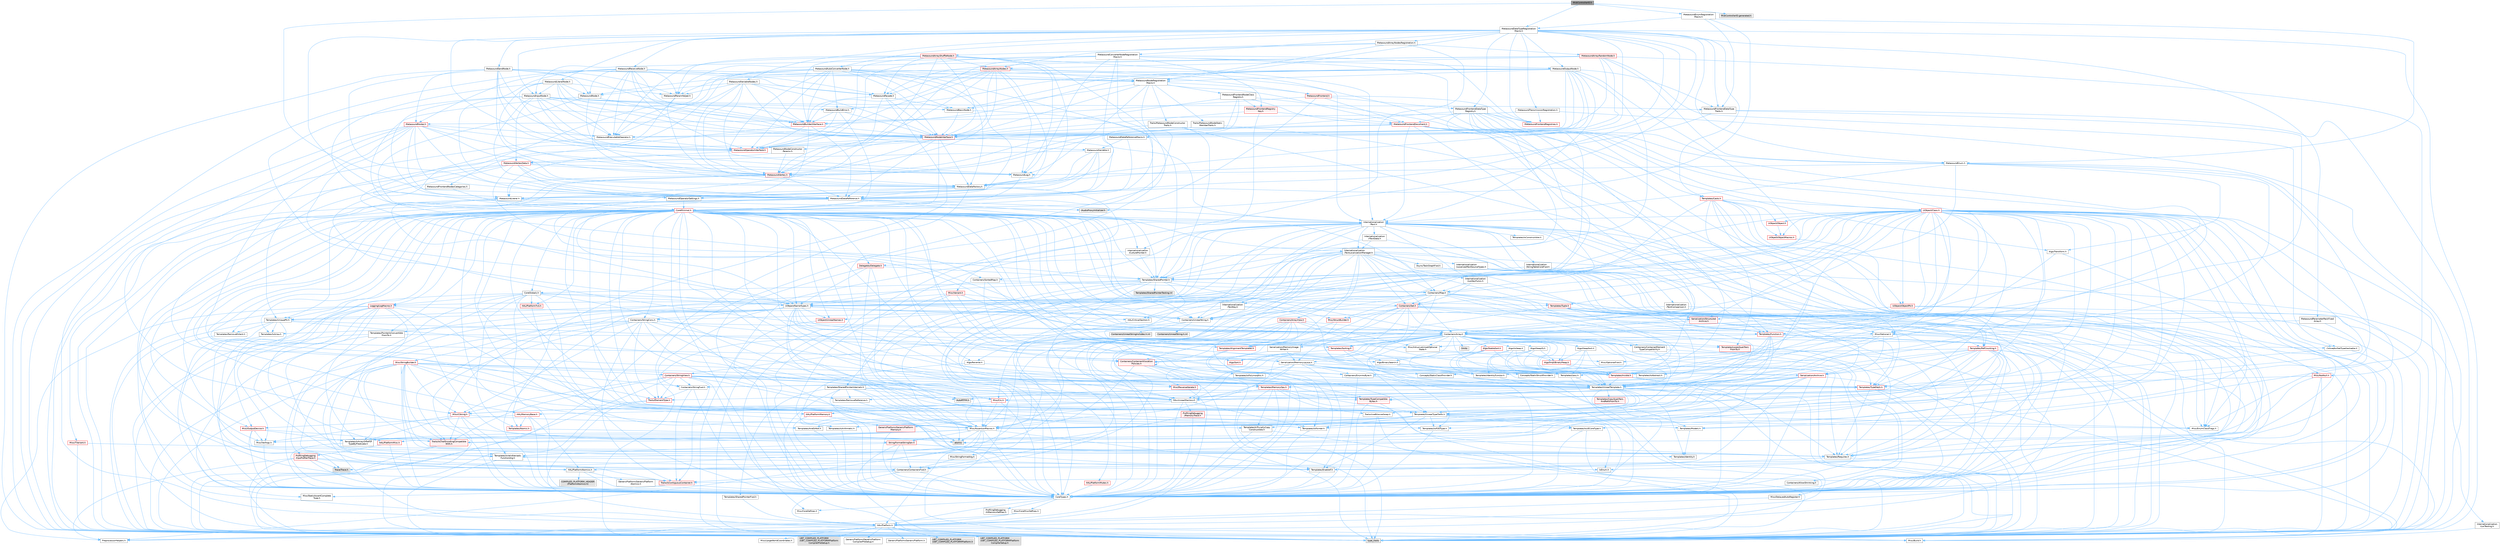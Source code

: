 digraph "MidiControllerID.h"
{
 // INTERACTIVE_SVG=YES
 // LATEX_PDF_SIZE
  bgcolor="transparent";
  edge [fontname=Helvetica,fontsize=10,labelfontname=Helvetica,labelfontsize=10];
  node [fontname=Helvetica,fontsize=10,shape=box,height=0.2,width=0.4];
  Node1 [id="Node000001",label="MidiControllerID.h",height=0.2,width=0.4,color="gray40", fillcolor="grey60", style="filled", fontcolor="black",tooltip=" "];
  Node1 -> Node2 [id="edge1_Node000001_Node000002",color="steelblue1",style="solid",tooltip=" "];
  Node2 [id="Node000002",label="MetasoundEnumRegistration\lMacro.h",height=0.2,width=0.4,color="grey40", fillcolor="white", style="filled",URL="$dd/da6/MetasoundEnumRegistrationMacro_8h.html",tooltip=" "];
  Node2 -> Node3 [id="edge2_Node000002_Node000003",color="steelblue1",style="solid",tooltip=" "];
  Node3 [id="Node000003",label="MetasoundDataReference.h",height=0.2,width=0.4,color="grey40", fillcolor="white", style="filled",URL="$dc/d67/MetasoundDataReference_8h.html",tooltip=" "];
  Node3 -> Node4 [id="edge3_Node000003_Node000004",color="steelblue1",style="solid",tooltip=" "];
  Node4 [id="Node000004",label="type_traits",height=0.2,width=0.4,color="grey60", fillcolor="#E0E0E0", style="filled",tooltip=" "];
  Node3 -> Node5 [id="edge4_Node000003_Node000005",color="steelblue1",style="solid",tooltip=" "];
  Node5 [id="Node000005",label="Containers/UnrealString.h",height=0.2,width=0.4,color="grey40", fillcolor="white", style="filled",URL="$d5/dba/UnrealString_8h.html",tooltip=" "];
  Node5 -> Node6 [id="edge5_Node000005_Node000006",color="steelblue1",style="solid",tooltip=" "];
  Node6 [id="Node000006",label="Containers/UnrealStringIncludes.h.inl",height=0.2,width=0.4,color="grey60", fillcolor="#E0E0E0", style="filled",tooltip=" "];
  Node5 -> Node7 [id="edge6_Node000005_Node000007",color="steelblue1",style="solid",tooltip=" "];
  Node7 [id="Node000007",label="Containers/UnrealString.h.inl",height=0.2,width=0.4,color="grey60", fillcolor="#E0E0E0", style="filled",tooltip=" "];
  Node5 -> Node8 [id="edge7_Node000005_Node000008",color="steelblue1",style="solid",tooltip=" "];
  Node8 [id="Node000008",label="Misc/StringFormatArg.h",height=0.2,width=0.4,color="grey40", fillcolor="white", style="filled",URL="$d2/d16/StringFormatArg_8h.html",tooltip=" "];
  Node8 -> Node9 [id="edge8_Node000008_Node000009",color="steelblue1",style="solid",tooltip=" "];
  Node9 [id="Node000009",label="Containers/ContainersFwd.h",height=0.2,width=0.4,color="grey40", fillcolor="white", style="filled",URL="$d4/d0a/ContainersFwd_8h.html",tooltip=" "];
  Node9 -> Node10 [id="edge9_Node000009_Node000010",color="steelblue1",style="solid",tooltip=" "];
  Node10 [id="Node000010",label="HAL/Platform.h",height=0.2,width=0.4,color="grey40", fillcolor="white", style="filled",URL="$d9/dd0/Platform_8h.html",tooltip=" "];
  Node10 -> Node11 [id="edge10_Node000010_Node000011",color="steelblue1",style="solid",tooltip=" "];
  Node11 [id="Node000011",label="Misc/Build.h",height=0.2,width=0.4,color="grey40", fillcolor="white", style="filled",URL="$d3/dbb/Build_8h.html",tooltip=" "];
  Node10 -> Node12 [id="edge11_Node000010_Node000012",color="steelblue1",style="solid",tooltip=" "];
  Node12 [id="Node000012",label="Misc/LargeWorldCoordinates.h",height=0.2,width=0.4,color="grey40", fillcolor="white", style="filled",URL="$d2/dcb/LargeWorldCoordinates_8h.html",tooltip=" "];
  Node10 -> Node4 [id="edge12_Node000010_Node000004",color="steelblue1",style="solid",tooltip=" "];
  Node10 -> Node13 [id="edge13_Node000010_Node000013",color="steelblue1",style="solid",tooltip=" "];
  Node13 [id="Node000013",label="PreprocessorHelpers.h",height=0.2,width=0.4,color="grey40", fillcolor="white", style="filled",URL="$db/ddb/PreprocessorHelpers_8h.html",tooltip=" "];
  Node10 -> Node14 [id="edge14_Node000010_Node000014",color="steelblue1",style="solid",tooltip=" "];
  Node14 [id="Node000014",label="UBT_COMPILED_PLATFORM\l/UBT_COMPILED_PLATFORMPlatform\lCompilerPreSetup.h",height=0.2,width=0.4,color="grey60", fillcolor="#E0E0E0", style="filled",tooltip=" "];
  Node10 -> Node15 [id="edge15_Node000010_Node000015",color="steelblue1",style="solid",tooltip=" "];
  Node15 [id="Node000015",label="GenericPlatform/GenericPlatform\lCompilerPreSetup.h",height=0.2,width=0.4,color="grey40", fillcolor="white", style="filled",URL="$d9/dc8/GenericPlatformCompilerPreSetup_8h.html",tooltip=" "];
  Node10 -> Node16 [id="edge16_Node000010_Node000016",color="steelblue1",style="solid",tooltip=" "];
  Node16 [id="Node000016",label="GenericPlatform/GenericPlatform.h",height=0.2,width=0.4,color="grey40", fillcolor="white", style="filled",URL="$d6/d84/GenericPlatform_8h.html",tooltip=" "];
  Node10 -> Node17 [id="edge17_Node000010_Node000017",color="steelblue1",style="solid",tooltip=" "];
  Node17 [id="Node000017",label="UBT_COMPILED_PLATFORM\l/UBT_COMPILED_PLATFORMPlatform.h",height=0.2,width=0.4,color="grey60", fillcolor="#E0E0E0", style="filled",tooltip=" "];
  Node10 -> Node18 [id="edge18_Node000010_Node000018",color="steelblue1",style="solid",tooltip=" "];
  Node18 [id="Node000018",label="UBT_COMPILED_PLATFORM\l/UBT_COMPILED_PLATFORMPlatform\lCompilerSetup.h",height=0.2,width=0.4,color="grey60", fillcolor="#E0E0E0", style="filled",tooltip=" "];
  Node9 -> Node19 [id="edge19_Node000009_Node000019",color="steelblue1",style="solid",tooltip=" "];
  Node19 [id="Node000019",label="CoreTypes.h",height=0.2,width=0.4,color="grey40", fillcolor="white", style="filled",URL="$dc/dec/CoreTypes_8h.html",tooltip=" "];
  Node19 -> Node10 [id="edge20_Node000019_Node000010",color="steelblue1",style="solid",tooltip=" "];
  Node19 -> Node20 [id="edge21_Node000019_Node000020",color="steelblue1",style="solid",tooltip=" "];
  Node20 [id="Node000020",label="ProfilingDebugging\l/UMemoryDefines.h",height=0.2,width=0.4,color="grey40", fillcolor="white", style="filled",URL="$d2/da2/UMemoryDefines_8h.html",tooltip=" "];
  Node19 -> Node21 [id="edge22_Node000019_Node000021",color="steelblue1",style="solid",tooltip=" "];
  Node21 [id="Node000021",label="Misc/CoreMiscDefines.h",height=0.2,width=0.4,color="grey40", fillcolor="white", style="filled",URL="$da/d38/CoreMiscDefines_8h.html",tooltip=" "];
  Node21 -> Node10 [id="edge23_Node000021_Node000010",color="steelblue1",style="solid",tooltip=" "];
  Node21 -> Node13 [id="edge24_Node000021_Node000013",color="steelblue1",style="solid",tooltip=" "];
  Node19 -> Node22 [id="edge25_Node000019_Node000022",color="steelblue1",style="solid",tooltip=" "];
  Node22 [id="Node000022",label="Misc/CoreDefines.h",height=0.2,width=0.4,color="grey40", fillcolor="white", style="filled",URL="$d3/dd2/CoreDefines_8h.html",tooltip=" "];
  Node9 -> Node23 [id="edge26_Node000009_Node000023",color="steelblue1",style="solid",tooltip=" "];
  Node23 [id="Node000023",label="Traits/IsContiguousContainer.h",height=0.2,width=0.4,color="red", fillcolor="#FFF0F0", style="filled",URL="$d5/d3c/IsContiguousContainer_8h.html",tooltip=" "];
  Node23 -> Node19 [id="edge27_Node000023_Node000019",color="steelblue1",style="solid",tooltip=" "];
  Node23 -> Node24 [id="edge28_Node000023_Node000024",color="steelblue1",style="solid",tooltip=" "];
  Node24 [id="Node000024",label="Misc/StaticAssertComplete\lType.h",height=0.2,width=0.4,color="grey40", fillcolor="white", style="filled",URL="$d5/d4e/StaticAssertCompleteType_8h.html",tooltip=" "];
  Node3 -> Node10 [id="edge29_Node000003_Node000010",color="steelblue1",style="solid",tooltip=" "];
  Node3 -> Node26 [id="edge30_Node000003_Node000026",color="steelblue1",style="solid",tooltip=" "];
  Node26 [id="Node000026",label="Internationalization\l/Text.h",height=0.2,width=0.4,color="grey40", fillcolor="white", style="filled",URL="$d6/d35/Text_8h.html",tooltip=" "];
  Node26 -> Node19 [id="edge31_Node000026_Node000019",color="steelblue1",style="solid",tooltip=" "];
  Node26 -> Node27 [id="edge32_Node000026_Node000027",color="steelblue1",style="solid",tooltip=" "];
  Node27 [id="Node000027",label="HAL/PlatformAtomics.h",height=0.2,width=0.4,color="grey40", fillcolor="white", style="filled",URL="$d3/d36/PlatformAtomics_8h.html",tooltip=" "];
  Node27 -> Node19 [id="edge33_Node000027_Node000019",color="steelblue1",style="solid",tooltip=" "];
  Node27 -> Node28 [id="edge34_Node000027_Node000028",color="steelblue1",style="solid",tooltip=" "];
  Node28 [id="Node000028",label="GenericPlatform/GenericPlatform\lAtomics.h",height=0.2,width=0.4,color="grey40", fillcolor="white", style="filled",URL="$da/d72/GenericPlatformAtomics_8h.html",tooltip=" "];
  Node28 -> Node19 [id="edge35_Node000028_Node000019",color="steelblue1",style="solid",tooltip=" "];
  Node27 -> Node29 [id="edge36_Node000027_Node000029",color="steelblue1",style="solid",tooltip=" "];
  Node29 [id="Node000029",label="COMPILED_PLATFORM_HEADER\l(PlatformAtomics.h)",height=0.2,width=0.4,color="grey60", fillcolor="#E0E0E0", style="filled",tooltip=" "];
  Node26 -> Node30 [id="edge37_Node000026_Node000030",color="steelblue1",style="solid",tooltip=" "];
  Node30 [id="Node000030",label="Misc/AssertionMacros.h",height=0.2,width=0.4,color="grey40", fillcolor="white", style="filled",URL="$d0/dfa/AssertionMacros_8h.html",tooltip=" "];
  Node30 -> Node19 [id="edge38_Node000030_Node000019",color="steelblue1",style="solid",tooltip=" "];
  Node30 -> Node10 [id="edge39_Node000030_Node000010",color="steelblue1",style="solid",tooltip=" "];
  Node30 -> Node31 [id="edge40_Node000030_Node000031",color="steelblue1",style="solid",tooltip=" "];
  Node31 [id="Node000031",label="HAL/PlatformMisc.h",height=0.2,width=0.4,color="red", fillcolor="#FFF0F0", style="filled",URL="$d0/df5/PlatformMisc_8h.html",tooltip=" "];
  Node31 -> Node19 [id="edge41_Node000031_Node000019",color="steelblue1",style="solid",tooltip=" "];
  Node31 -> Node55 [id="edge42_Node000031_Node000055",color="steelblue1",style="solid",tooltip=" "];
  Node55 [id="Node000055",label="ProfilingDebugging\l/CpuProfilerTrace.h",height=0.2,width=0.4,color="red", fillcolor="#FFF0F0", style="filled",URL="$da/dcb/CpuProfilerTrace_8h.html",tooltip=" "];
  Node55 -> Node19 [id="edge43_Node000055_Node000019",color="steelblue1",style="solid",tooltip=" "];
  Node55 -> Node9 [id="edge44_Node000055_Node000009",color="steelblue1",style="solid",tooltip=" "];
  Node55 -> Node27 [id="edge45_Node000055_Node000027",color="steelblue1",style="solid",tooltip=" "];
  Node55 -> Node13 [id="edge46_Node000055_Node000013",color="steelblue1",style="solid",tooltip=" "];
  Node55 -> Node11 [id="edge47_Node000055_Node000011",color="steelblue1",style="solid",tooltip=" "];
  Node55 -> Node59 [id="edge48_Node000055_Node000059",color="steelblue1",style="solid",tooltip=" "];
  Node59 [id="Node000059",label="Trace/Trace.h",height=0.2,width=0.4,color="grey60", fillcolor="#E0E0E0", style="filled",tooltip=" "];
  Node30 -> Node13 [id="edge49_Node000030_Node000013",color="steelblue1",style="solid",tooltip=" "];
  Node30 -> Node60 [id="edge50_Node000030_Node000060",color="steelblue1",style="solid",tooltip=" "];
  Node60 [id="Node000060",label="Templates/EnableIf.h",height=0.2,width=0.4,color="grey40", fillcolor="white", style="filled",URL="$d7/d60/EnableIf_8h.html",tooltip=" "];
  Node60 -> Node19 [id="edge51_Node000060_Node000019",color="steelblue1",style="solid",tooltip=" "];
  Node30 -> Node61 [id="edge52_Node000030_Node000061",color="steelblue1",style="solid",tooltip=" "];
  Node61 [id="Node000061",label="Templates/IsArrayOrRefOf\lTypeByPredicate.h",height=0.2,width=0.4,color="grey40", fillcolor="white", style="filled",URL="$d6/da1/IsArrayOrRefOfTypeByPredicate_8h.html",tooltip=" "];
  Node61 -> Node19 [id="edge53_Node000061_Node000019",color="steelblue1",style="solid",tooltip=" "];
  Node30 -> Node62 [id="edge54_Node000030_Node000062",color="steelblue1",style="solid",tooltip=" "];
  Node62 [id="Node000062",label="Templates/IsValidVariadic\lFunctionArg.h",height=0.2,width=0.4,color="grey40", fillcolor="white", style="filled",URL="$d0/dc8/IsValidVariadicFunctionArg_8h.html",tooltip=" "];
  Node62 -> Node19 [id="edge55_Node000062_Node000019",color="steelblue1",style="solid",tooltip=" "];
  Node62 -> Node63 [id="edge56_Node000062_Node000063",color="steelblue1",style="solid",tooltip=" "];
  Node63 [id="Node000063",label="IsEnum.h",height=0.2,width=0.4,color="grey40", fillcolor="white", style="filled",URL="$d4/de5/IsEnum_8h.html",tooltip=" "];
  Node62 -> Node4 [id="edge57_Node000062_Node000004",color="steelblue1",style="solid",tooltip=" "];
  Node30 -> Node64 [id="edge58_Node000030_Node000064",color="steelblue1",style="solid",tooltip=" "];
  Node64 [id="Node000064",label="Traits/IsCharEncodingCompatible\lWith.h",height=0.2,width=0.4,color="red", fillcolor="#FFF0F0", style="filled",URL="$df/dd1/IsCharEncodingCompatibleWith_8h.html",tooltip=" "];
  Node64 -> Node4 [id="edge59_Node000064_Node000004",color="steelblue1",style="solid",tooltip=" "];
  Node30 -> Node66 [id="edge60_Node000030_Node000066",color="steelblue1",style="solid",tooltip=" "];
  Node66 [id="Node000066",label="Misc/VarArgs.h",height=0.2,width=0.4,color="grey40", fillcolor="white", style="filled",URL="$d5/d6f/VarArgs_8h.html",tooltip=" "];
  Node66 -> Node19 [id="edge61_Node000066_Node000019",color="steelblue1",style="solid",tooltip=" "];
  Node30 -> Node67 [id="edge62_Node000030_Node000067",color="steelblue1",style="solid",tooltip=" "];
  Node67 [id="Node000067",label="String/FormatStringSan.h",height=0.2,width=0.4,color="red", fillcolor="#FFF0F0", style="filled",URL="$d3/d8b/FormatStringSan_8h.html",tooltip=" "];
  Node67 -> Node4 [id="edge63_Node000067_Node000004",color="steelblue1",style="solid",tooltip=" "];
  Node67 -> Node19 [id="edge64_Node000067_Node000019",color="steelblue1",style="solid",tooltip=" "];
  Node67 -> Node68 [id="edge65_Node000067_Node000068",color="steelblue1",style="solid",tooltip=" "];
  Node68 [id="Node000068",label="Templates/Requires.h",height=0.2,width=0.4,color="grey40", fillcolor="white", style="filled",URL="$dc/d96/Requires_8h.html",tooltip=" "];
  Node68 -> Node60 [id="edge66_Node000068_Node000060",color="steelblue1",style="solid",tooltip=" "];
  Node68 -> Node4 [id="edge67_Node000068_Node000004",color="steelblue1",style="solid",tooltip=" "];
  Node67 -> Node69 [id="edge68_Node000067_Node000069",color="steelblue1",style="solid",tooltip=" "];
  Node69 [id="Node000069",label="Templates/Identity.h",height=0.2,width=0.4,color="grey40", fillcolor="white", style="filled",URL="$d0/dd5/Identity_8h.html",tooltip=" "];
  Node67 -> Node62 [id="edge69_Node000067_Node000062",color="steelblue1",style="solid",tooltip=" "];
  Node67 -> Node9 [id="edge70_Node000067_Node000009",color="steelblue1",style="solid",tooltip=" "];
  Node30 -> Node73 [id="edge71_Node000030_Node000073",color="steelblue1",style="solid",tooltip=" "];
  Node73 [id="Node000073",label="atomic",height=0.2,width=0.4,color="grey60", fillcolor="#E0E0E0", style="filled",tooltip=" "];
  Node26 -> Node51 [id="edge72_Node000026_Node000051",color="steelblue1",style="solid",tooltip=" "];
  Node51 [id="Node000051",label="Misc/EnumClassFlags.h",height=0.2,width=0.4,color="grey40", fillcolor="white", style="filled",URL="$d8/de7/EnumClassFlags_8h.html",tooltip=" "];
  Node26 -> Node74 [id="edge73_Node000026_Node000074",color="steelblue1",style="solid",tooltip=" "];
  Node74 [id="Node000074",label="Templates/UnrealTypeTraits.h",height=0.2,width=0.4,color="grey40", fillcolor="white", style="filled",URL="$d2/d2d/UnrealTypeTraits_8h.html",tooltip=" "];
  Node74 -> Node19 [id="edge74_Node000074_Node000019",color="steelblue1",style="solid",tooltip=" "];
  Node74 -> Node75 [id="edge75_Node000074_Node000075",color="steelblue1",style="solid",tooltip=" "];
  Node75 [id="Node000075",label="Templates/IsPointer.h",height=0.2,width=0.4,color="grey40", fillcolor="white", style="filled",URL="$d7/d05/IsPointer_8h.html",tooltip=" "];
  Node75 -> Node19 [id="edge76_Node000075_Node000019",color="steelblue1",style="solid",tooltip=" "];
  Node74 -> Node30 [id="edge77_Node000074_Node000030",color="steelblue1",style="solid",tooltip=" "];
  Node74 -> Node76 [id="edge78_Node000074_Node000076",color="steelblue1",style="solid",tooltip=" "];
  Node76 [id="Node000076",label="Templates/AndOrNot.h",height=0.2,width=0.4,color="grey40", fillcolor="white", style="filled",URL="$db/d0a/AndOrNot_8h.html",tooltip=" "];
  Node76 -> Node19 [id="edge79_Node000076_Node000019",color="steelblue1",style="solid",tooltip=" "];
  Node74 -> Node60 [id="edge80_Node000074_Node000060",color="steelblue1",style="solid",tooltip=" "];
  Node74 -> Node77 [id="edge81_Node000074_Node000077",color="steelblue1",style="solid",tooltip=" "];
  Node77 [id="Node000077",label="Templates/IsArithmetic.h",height=0.2,width=0.4,color="grey40", fillcolor="white", style="filled",URL="$d2/d5d/IsArithmetic_8h.html",tooltip=" "];
  Node77 -> Node19 [id="edge82_Node000077_Node000019",color="steelblue1",style="solid",tooltip=" "];
  Node74 -> Node63 [id="edge83_Node000074_Node000063",color="steelblue1",style="solid",tooltip=" "];
  Node74 -> Node78 [id="edge84_Node000074_Node000078",color="steelblue1",style="solid",tooltip=" "];
  Node78 [id="Node000078",label="Templates/Models.h",height=0.2,width=0.4,color="grey40", fillcolor="white", style="filled",URL="$d3/d0c/Models_8h.html",tooltip=" "];
  Node78 -> Node69 [id="edge85_Node000078_Node000069",color="steelblue1",style="solid",tooltip=" "];
  Node74 -> Node79 [id="edge86_Node000074_Node000079",color="steelblue1",style="solid",tooltip=" "];
  Node79 [id="Node000079",label="Templates/IsPODType.h",height=0.2,width=0.4,color="grey40", fillcolor="white", style="filled",URL="$d7/db1/IsPODType_8h.html",tooltip=" "];
  Node79 -> Node19 [id="edge87_Node000079_Node000019",color="steelblue1",style="solid",tooltip=" "];
  Node74 -> Node80 [id="edge88_Node000074_Node000080",color="steelblue1",style="solid",tooltip=" "];
  Node80 [id="Node000080",label="Templates/IsUECoreType.h",height=0.2,width=0.4,color="grey40", fillcolor="white", style="filled",URL="$d1/db8/IsUECoreType_8h.html",tooltip=" "];
  Node80 -> Node19 [id="edge89_Node000080_Node000019",color="steelblue1",style="solid",tooltip=" "];
  Node80 -> Node4 [id="edge90_Node000080_Node000004",color="steelblue1",style="solid",tooltip=" "];
  Node74 -> Node81 [id="edge91_Node000074_Node000081",color="steelblue1",style="solid",tooltip=" "];
  Node81 [id="Node000081",label="Templates/IsTriviallyCopy\lConstructible.h",height=0.2,width=0.4,color="grey40", fillcolor="white", style="filled",URL="$d3/d78/IsTriviallyCopyConstructible_8h.html",tooltip=" "];
  Node81 -> Node19 [id="edge92_Node000081_Node000019",color="steelblue1",style="solid",tooltip=" "];
  Node81 -> Node4 [id="edge93_Node000081_Node000004",color="steelblue1",style="solid",tooltip=" "];
  Node26 -> Node82 [id="edge94_Node000026_Node000082",color="steelblue1",style="solid",tooltip=" "];
  Node82 [id="Node000082",label="Containers/Array.h",height=0.2,width=0.4,color="grey40", fillcolor="white", style="filled",URL="$df/dd0/Array_8h.html",tooltip=" "];
  Node82 -> Node19 [id="edge95_Node000082_Node000019",color="steelblue1",style="solid",tooltip=" "];
  Node82 -> Node30 [id="edge96_Node000082_Node000030",color="steelblue1",style="solid",tooltip=" "];
  Node82 -> Node83 [id="edge97_Node000082_Node000083",color="steelblue1",style="solid",tooltip=" "];
  Node83 [id="Node000083",label="Misc/IntrusiveUnsetOptional\lState.h",height=0.2,width=0.4,color="grey40", fillcolor="white", style="filled",URL="$d2/d0a/IntrusiveUnsetOptionalState_8h.html",tooltip=" "];
  Node83 -> Node84 [id="edge98_Node000083_Node000084",color="steelblue1",style="solid",tooltip=" "];
  Node84 [id="Node000084",label="Misc/OptionalFwd.h",height=0.2,width=0.4,color="grey40", fillcolor="white", style="filled",URL="$dc/d50/OptionalFwd_8h.html",tooltip=" "];
  Node82 -> Node85 [id="edge99_Node000082_Node000085",color="steelblue1",style="solid",tooltip=" "];
  Node85 [id="Node000085",label="Misc/ReverseIterate.h",height=0.2,width=0.4,color="red", fillcolor="#FFF0F0", style="filled",URL="$db/de3/ReverseIterate_8h.html",tooltip=" "];
  Node85 -> Node10 [id="edge100_Node000085_Node000010",color="steelblue1",style="solid",tooltip=" "];
  Node82 -> Node87 [id="edge101_Node000082_Node000087",color="steelblue1",style="solid",tooltip=" "];
  Node87 [id="Node000087",label="HAL/UnrealMemory.h",height=0.2,width=0.4,color="grey40", fillcolor="white", style="filled",URL="$d9/d96/UnrealMemory_8h.html",tooltip=" "];
  Node87 -> Node19 [id="edge102_Node000087_Node000019",color="steelblue1",style="solid",tooltip=" "];
  Node87 -> Node88 [id="edge103_Node000087_Node000088",color="steelblue1",style="solid",tooltip=" "];
  Node88 [id="Node000088",label="GenericPlatform/GenericPlatform\lMemory.h",height=0.2,width=0.4,color="red", fillcolor="#FFF0F0", style="filled",URL="$dd/d22/GenericPlatformMemory_8h.html",tooltip=" "];
  Node88 -> Node19 [id="edge104_Node000088_Node000019",color="steelblue1",style="solid",tooltip=" "];
  Node87 -> Node91 [id="edge105_Node000087_Node000091",color="steelblue1",style="solid",tooltip=" "];
  Node91 [id="Node000091",label="HAL/MemoryBase.h",height=0.2,width=0.4,color="red", fillcolor="#FFF0F0", style="filled",URL="$d6/d9f/MemoryBase_8h.html",tooltip=" "];
  Node91 -> Node19 [id="edge106_Node000091_Node000019",color="steelblue1",style="solid",tooltip=" "];
  Node91 -> Node27 [id="edge107_Node000091_Node000027",color="steelblue1",style="solid",tooltip=" "];
  Node91 -> Node93 [id="edge108_Node000091_Node000093",color="steelblue1",style="solid",tooltip=" "];
  Node93 [id="Node000093",label="Misc/OutputDevice.h",height=0.2,width=0.4,color="red", fillcolor="#FFF0F0", style="filled",URL="$d7/d32/OutputDevice_8h.html",tooltip=" "];
  Node93 -> Node19 [id="edge109_Node000093_Node000019",color="steelblue1",style="solid",tooltip=" "];
  Node93 -> Node66 [id="edge110_Node000093_Node000066",color="steelblue1",style="solid",tooltip=" "];
  Node93 -> Node61 [id="edge111_Node000093_Node000061",color="steelblue1",style="solid",tooltip=" "];
  Node93 -> Node62 [id="edge112_Node000093_Node000062",color="steelblue1",style="solid",tooltip=" "];
  Node93 -> Node64 [id="edge113_Node000093_Node000064",color="steelblue1",style="solid",tooltip=" "];
  Node91 -> Node95 [id="edge114_Node000091_Node000095",color="steelblue1",style="solid",tooltip=" "];
  Node95 [id="Node000095",label="Templates/Atomic.h",height=0.2,width=0.4,color="red", fillcolor="#FFF0F0", style="filled",URL="$d3/d91/Atomic_8h.html",tooltip=" "];
  Node95 -> Node73 [id="edge115_Node000095_Node000073",color="steelblue1",style="solid",tooltip=" "];
  Node87 -> Node102 [id="edge116_Node000087_Node000102",color="steelblue1",style="solid",tooltip=" "];
  Node102 [id="Node000102",label="HAL/PlatformMemory.h",height=0.2,width=0.4,color="red", fillcolor="#FFF0F0", style="filled",URL="$de/d68/PlatformMemory_8h.html",tooltip=" "];
  Node102 -> Node19 [id="edge117_Node000102_Node000019",color="steelblue1",style="solid",tooltip=" "];
  Node102 -> Node88 [id="edge118_Node000102_Node000088",color="steelblue1",style="solid",tooltip=" "];
  Node87 -> Node104 [id="edge119_Node000087_Node000104",color="steelblue1",style="solid",tooltip=" "];
  Node104 [id="Node000104",label="ProfilingDebugging\l/MemoryTrace.h",height=0.2,width=0.4,color="red", fillcolor="#FFF0F0", style="filled",URL="$da/dd7/MemoryTrace_8h.html",tooltip=" "];
  Node104 -> Node10 [id="edge120_Node000104_Node000010",color="steelblue1",style="solid",tooltip=" "];
  Node104 -> Node51 [id="edge121_Node000104_Node000051",color="steelblue1",style="solid",tooltip=" "];
  Node104 -> Node59 [id="edge122_Node000104_Node000059",color="steelblue1",style="solid",tooltip=" "];
  Node87 -> Node75 [id="edge123_Node000087_Node000075",color="steelblue1",style="solid",tooltip=" "];
  Node82 -> Node74 [id="edge124_Node000082_Node000074",color="steelblue1",style="solid",tooltip=" "];
  Node82 -> Node105 [id="edge125_Node000082_Node000105",color="steelblue1",style="solid",tooltip=" "];
  Node105 [id="Node000105",label="Templates/UnrealTemplate.h",height=0.2,width=0.4,color="grey40", fillcolor="white", style="filled",URL="$d4/d24/UnrealTemplate_8h.html",tooltip=" "];
  Node105 -> Node19 [id="edge126_Node000105_Node000019",color="steelblue1",style="solid",tooltip=" "];
  Node105 -> Node75 [id="edge127_Node000105_Node000075",color="steelblue1",style="solid",tooltip=" "];
  Node105 -> Node87 [id="edge128_Node000105_Node000087",color="steelblue1",style="solid",tooltip=" "];
  Node105 -> Node106 [id="edge129_Node000105_Node000106",color="steelblue1",style="solid",tooltip=" "];
  Node106 [id="Node000106",label="Templates/CopyQualifiers\lAndRefsFromTo.h",height=0.2,width=0.4,color="red", fillcolor="#FFF0F0", style="filled",URL="$d3/db3/CopyQualifiersAndRefsFromTo_8h.html",tooltip=" "];
  Node105 -> Node74 [id="edge130_Node000105_Node000074",color="steelblue1",style="solid",tooltip=" "];
  Node105 -> Node108 [id="edge131_Node000105_Node000108",color="steelblue1",style="solid",tooltip=" "];
  Node108 [id="Node000108",label="Templates/RemoveReference.h",height=0.2,width=0.4,color="grey40", fillcolor="white", style="filled",URL="$da/dbe/RemoveReference_8h.html",tooltip=" "];
  Node108 -> Node19 [id="edge132_Node000108_Node000019",color="steelblue1",style="solid",tooltip=" "];
  Node105 -> Node68 [id="edge133_Node000105_Node000068",color="steelblue1",style="solid",tooltip=" "];
  Node105 -> Node109 [id="edge134_Node000105_Node000109",color="steelblue1",style="solid",tooltip=" "];
  Node109 [id="Node000109",label="Templates/TypeCompatible\lBytes.h",height=0.2,width=0.4,color="red", fillcolor="#FFF0F0", style="filled",URL="$df/d0a/TypeCompatibleBytes_8h.html",tooltip=" "];
  Node109 -> Node19 [id="edge135_Node000109_Node000019",color="steelblue1",style="solid",tooltip=" "];
  Node109 -> Node4 [id="edge136_Node000109_Node000004",color="steelblue1",style="solid",tooltip=" "];
  Node105 -> Node69 [id="edge137_Node000105_Node000069",color="steelblue1",style="solid",tooltip=" "];
  Node105 -> Node23 [id="edge138_Node000105_Node000023",color="steelblue1",style="solid",tooltip=" "];
  Node105 -> Node110 [id="edge139_Node000105_Node000110",color="steelblue1",style="solid",tooltip=" "];
  Node110 [id="Node000110",label="Traits/UseBitwiseSwap.h",height=0.2,width=0.4,color="grey40", fillcolor="white", style="filled",URL="$db/df3/UseBitwiseSwap_8h.html",tooltip=" "];
  Node110 -> Node19 [id="edge140_Node000110_Node000019",color="steelblue1",style="solid",tooltip=" "];
  Node110 -> Node4 [id="edge141_Node000110_Node000004",color="steelblue1",style="solid",tooltip=" "];
  Node105 -> Node4 [id="edge142_Node000105_Node000004",color="steelblue1",style="solid",tooltip=" "];
  Node82 -> Node111 [id="edge143_Node000082_Node000111",color="steelblue1",style="solid",tooltip=" "];
  Node111 [id="Node000111",label="Containers/AllowShrinking.h",height=0.2,width=0.4,color="grey40", fillcolor="white", style="filled",URL="$d7/d1a/AllowShrinking_8h.html",tooltip=" "];
  Node111 -> Node19 [id="edge144_Node000111_Node000019",color="steelblue1",style="solid",tooltip=" "];
  Node82 -> Node112 [id="edge145_Node000082_Node000112",color="steelblue1",style="solid",tooltip=" "];
  Node112 [id="Node000112",label="Containers/ContainerAllocation\lPolicies.h",height=0.2,width=0.4,color="red", fillcolor="#FFF0F0", style="filled",URL="$d7/dff/ContainerAllocationPolicies_8h.html",tooltip=" "];
  Node112 -> Node19 [id="edge146_Node000112_Node000019",color="steelblue1",style="solid",tooltip=" "];
  Node112 -> Node112 [id="edge147_Node000112_Node000112",color="steelblue1",style="solid",tooltip=" "];
  Node112 -> Node87 [id="edge148_Node000112_Node000087",color="steelblue1",style="solid",tooltip=" "];
  Node112 -> Node30 [id="edge149_Node000112_Node000030",color="steelblue1",style="solid",tooltip=" "];
  Node112 -> Node122 [id="edge150_Node000112_Node000122",color="steelblue1",style="solid",tooltip=" "];
  Node122 [id="Node000122",label="Templates/IsPolymorphic.h",height=0.2,width=0.4,color="grey40", fillcolor="white", style="filled",URL="$dc/d20/IsPolymorphic_8h.html",tooltip=" "];
  Node112 -> Node123 [id="edge151_Node000112_Node000123",color="steelblue1",style="solid",tooltip=" "];
  Node123 [id="Node000123",label="Templates/MemoryOps.h",height=0.2,width=0.4,color="red", fillcolor="#FFF0F0", style="filled",URL="$db/dea/MemoryOps_8h.html",tooltip=" "];
  Node123 -> Node19 [id="edge152_Node000123_Node000019",color="steelblue1",style="solid",tooltip=" "];
  Node123 -> Node87 [id="edge153_Node000123_Node000087",color="steelblue1",style="solid",tooltip=" "];
  Node123 -> Node81 [id="edge154_Node000123_Node000081",color="steelblue1",style="solid",tooltip=" "];
  Node123 -> Node68 [id="edge155_Node000123_Node000068",color="steelblue1",style="solid",tooltip=" "];
  Node123 -> Node74 [id="edge156_Node000123_Node000074",color="steelblue1",style="solid",tooltip=" "];
  Node123 -> Node110 [id="edge157_Node000123_Node000110",color="steelblue1",style="solid",tooltip=" "];
  Node123 -> Node4 [id="edge158_Node000123_Node000004",color="steelblue1",style="solid",tooltip=" "];
  Node112 -> Node109 [id="edge159_Node000112_Node000109",color="steelblue1",style="solid",tooltip=" "];
  Node112 -> Node4 [id="edge160_Node000112_Node000004",color="steelblue1",style="solid",tooltip=" "];
  Node82 -> Node124 [id="edge161_Node000082_Node000124",color="steelblue1",style="solid",tooltip=" "];
  Node124 [id="Node000124",label="Containers/ContainerElement\lTypeCompatibility.h",height=0.2,width=0.4,color="grey40", fillcolor="white", style="filled",URL="$df/ddf/ContainerElementTypeCompatibility_8h.html",tooltip=" "];
  Node124 -> Node19 [id="edge162_Node000124_Node000019",color="steelblue1",style="solid",tooltip=" "];
  Node124 -> Node74 [id="edge163_Node000124_Node000074",color="steelblue1",style="solid",tooltip=" "];
  Node82 -> Node125 [id="edge164_Node000082_Node000125",color="steelblue1",style="solid",tooltip=" "];
  Node125 [id="Node000125",label="Serialization/Archive.h",height=0.2,width=0.4,color="red", fillcolor="#FFF0F0", style="filled",URL="$d7/d3b/Archive_8h.html",tooltip=" "];
  Node125 -> Node19 [id="edge165_Node000125_Node000019",color="steelblue1",style="solid",tooltip=" "];
  Node125 -> Node30 [id="edge166_Node000125_Node000030",color="steelblue1",style="solid",tooltip=" "];
  Node125 -> Node11 [id="edge167_Node000125_Node000011",color="steelblue1",style="solid",tooltip=" "];
  Node125 -> Node66 [id="edge168_Node000125_Node000066",color="steelblue1",style="solid",tooltip=" "];
  Node125 -> Node60 [id="edge169_Node000125_Node000060",color="steelblue1",style="solid",tooltip=" "];
  Node125 -> Node61 [id="edge170_Node000125_Node000061",color="steelblue1",style="solid",tooltip=" "];
  Node125 -> Node62 [id="edge171_Node000125_Node000062",color="steelblue1",style="solid",tooltip=" "];
  Node125 -> Node105 [id="edge172_Node000125_Node000105",color="steelblue1",style="solid",tooltip=" "];
  Node125 -> Node64 [id="edge173_Node000125_Node000064",color="steelblue1",style="solid",tooltip=" "];
  Node82 -> Node135 [id="edge174_Node000082_Node000135",color="steelblue1",style="solid",tooltip=" "];
  Node135 [id="Node000135",label="Serialization/MemoryImage\lWriter.h",height=0.2,width=0.4,color="grey40", fillcolor="white", style="filled",URL="$d0/d08/MemoryImageWriter_8h.html",tooltip=" "];
  Node135 -> Node19 [id="edge175_Node000135_Node000019",color="steelblue1",style="solid",tooltip=" "];
  Node135 -> Node136 [id="edge176_Node000135_Node000136",color="steelblue1",style="solid",tooltip=" "];
  Node136 [id="Node000136",label="Serialization/MemoryLayout.h",height=0.2,width=0.4,color="grey40", fillcolor="white", style="filled",URL="$d7/d66/MemoryLayout_8h.html",tooltip=" "];
  Node136 -> Node137 [id="edge177_Node000136_Node000137",color="steelblue1",style="solid",tooltip=" "];
  Node137 [id="Node000137",label="Concepts/StaticClassProvider.h",height=0.2,width=0.4,color="grey40", fillcolor="white", style="filled",URL="$dd/d83/StaticClassProvider_8h.html",tooltip=" "];
  Node136 -> Node138 [id="edge178_Node000136_Node000138",color="steelblue1",style="solid",tooltip=" "];
  Node138 [id="Node000138",label="Concepts/StaticStructProvider.h",height=0.2,width=0.4,color="grey40", fillcolor="white", style="filled",URL="$d5/d77/StaticStructProvider_8h.html",tooltip=" "];
  Node136 -> Node139 [id="edge179_Node000136_Node000139",color="steelblue1",style="solid",tooltip=" "];
  Node139 [id="Node000139",label="Containers/EnumAsByte.h",height=0.2,width=0.4,color="grey40", fillcolor="white", style="filled",URL="$d6/d9a/EnumAsByte_8h.html",tooltip=" "];
  Node139 -> Node19 [id="edge180_Node000139_Node000019",color="steelblue1",style="solid",tooltip=" "];
  Node139 -> Node79 [id="edge181_Node000139_Node000079",color="steelblue1",style="solid",tooltip=" "];
  Node139 -> Node140 [id="edge182_Node000139_Node000140",color="steelblue1",style="solid",tooltip=" "];
  Node140 [id="Node000140",label="Templates/TypeHash.h",height=0.2,width=0.4,color="red", fillcolor="#FFF0F0", style="filled",URL="$d1/d62/TypeHash_8h.html",tooltip=" "];
  Node140 -> Node19 [id="edge183_Node000140_Node000019",color="steelblue1",style="solid",tooltip=" "];
  Node140 -> Node68 [id="edge184_Node000140_Node000068",color="steelblue1",style="solid",tooltip=" "];
  Node140 -> Node141 [id="edge185_Node000140_Node000141",color="steelblue1",style="solid",tooltip=" "];
  Node141 [id="Node000141",label="Misc/Crc.h",height=0.2,width=0.4,color="red", fillcolor="#FFF0F0", style="filled",URL="$d4/dd2/Crc_8h.html",tooltip=" "];
  Node141 -> Node19 [id="edge186_Node000141_Node000019",color="steelblue1",style="solid",tooltip=" "];
  Node141 -> Node30 [id="edge187_Node000141_Node000030",color="steelblue1",style="solid",tooltip=" "];
  Node141 -> Node142 [id="edge188_Node000141_Node000142",color="steelblue1",style="solid",tooltip=" "];
  Node142 [id="Node000142",label="Misc/CString.h",height=0.2,width=0.4,color="red", fillcolor="#FFF0F0", style="filled",URL="$d2/d49/CString_8h.html",tooltip=" "];
  Node142 -> Node19 [id="edge189_Node000142_Node000019",color="steelblue1",style="solid",tooltip=" "];
  Node142 -> Node30 [id="edge190_Node000142_Node000030",color="steelblue1",style="solid",tooltip=" "];
  Node142 -> Node66 [id="edge191_Node000142_Node000066",color="steelblue1",style="solid",tooltip=" "];
  Node142 -> Node61 [id="edge192_Node000142_Node000061",color="steelblue1",style="solid",tooltip=" "];
  Node142 -> Node62 [id="edge193_Node000142_Node000062",color="steelblue1",style="solid",tooltip=" "];
  Node142 -> Node64 [id="edge194_Node000142_Node000064",color="steelblue1",style="solid",tooltip=" "];
  Node141 -> Node74 [id="edge195_Node000141_Node000074",color="steelblue1",style="solid",tooltip=" "];
  Node140 -> Node4 [id="edge196_Node000140_Node000004",color="steelblue1",style="solid",tooltip=" "];
  Node136 -> Node33 [id="edge197_Node000136_Node000033",color="steelblue1",style="solid",tooltip=" "];
  Node33 [id="Node000033",label="Containers/StringFwd.h",height=0.2,width=0.4,color="grey40", fillcolor="white", style="filled",URL="$df/d37/StringFwd_8h.html",tooltip=" "];
  Node33 -> Node19 [id="edge198_Node000033_Node000019",color="steelblue1",style="solid",tooltip=" "];
  Node33 -> Node34 [id="edge199_Node000033_Node000034",color="steelblue1",style="solid",tooltip=" "];
  Node34 [id="Node000034",label="Traits/ElementType.h",height=0.2,width=0.4,color="red", fillcolor="#FFF0F0", style="filled",URL="$d5/d4f/ElementType_8h.html",tooltip=" "];
  Node34 -> Node10 [id="edge200_Node000034_Node000010",color="steelblue1",style="solid",tooltip=" "];
  Node34 -> Node4 [id="edge201_Node000034_Node000004",color="steelblue1",style="solid",tooltip=" "];
  Node33 -> Node23 [id="edge202_Node000033_Node000023",color="steelblue1",style="solid",tooltip=" "];
  Node136 -> Node87 [id="edge203_Node000136_Node000087",color="steelblue1",style="solid",tooltip=" "];
  Node136 -> Node147 [id="edge204_Node000136_Node000147",color="steelblue1",style="solid",tooltip=" "];
  Node147 [id="Node000147",label="Misc/DelayedAutoRegister.h",height=0.2,width=0.4,color="grey40", fillcolor="white", style="filled",URL="$d1/dda/DelayedAutoRegister_8h.html",tooltip=" "];
  Node147 -> Node10 [id="edge205_Node000147_Node000010",color="steelblue1",style="solid",tooltip=" "];
  Node136 -> Node60 [id="edge206_Node000136_Node000060",color="steelblue1",style="solid",tooltip=" "];
  Node136 -> Node148 [id="edge207_Node000136_Node000148",color="steelblue1",style="solid",tooltip=" "];
  Node148 [id="Node000148",label="Templates/IsAbstract.h",height=0.2,width=0.4,color="grey40", fillcolor="white", style="filled",URL="$d8/db7/IsAbstract_8h.html",tooltip=" "];
  Node136 -> Node122 [id="edge208_Node000136_Node000122",color="steelblue1",style="solid",tooltip=" "];
  Node136 -> Node78 [id="edge209_Node000136_Node000078",color="steelblue1",style="solid",tooltip=" "];
  Node136 -> Node105 [id="edge210_Node000136_Node000105",color="steelblue1",style="solid",tooltip=" "];
  Node82 -> Node149 [id="edge211_Node000082_Node000149",color="steelblue1",style="solid",tooltip=" "];
  Node149 [id="Node000149",label="Algo/Heapify.h",height=0.2,width=0.4,color="grey40", fillcolor="white", style="filled",URL="$d0/d2a/Heapify_8h.html",tooltip=" "];
  Node149 -> Node150 [id="edge212_Node000149_Node000150",color="steelblue1",style="solid",tooltip=" "];
  Node150 [id="Node000150",label="Algo/Impl/BinaryHeap.h",height=0.2,width=0.4,color="red", fillcolor="#FFF0F0", style="filled",URL="$d7/da3/Algo_2Impl_2BinaryHeap_8h.html",tooltip=" "];
  Node150 -> Node151 [id="edge213_Node000150_Node000151",color="steelblue1",style="solid",tooltip=" "];
  Node151 [id="Node000151",label="Templates/Invoke.h",height=0.2,width=0.4,color="red", fillcolor="#FFF0F0", style="filled",URL="$d7/deb/Invoke_8h.html",tooltip=" "];
  Node151 -> Node19 [id="edge214_Node000151_Node000019",color="steelblue1",style="solid",tooltip=" "];
  Node151 -> Node105 [id="edge215_Node000151_Node000105",color="steelblue1",style="solid",tooltip=" "];
  Node151 -> Node4 [id="edge216_Node000151_Node000004",color="steelblue1",style="solid",tooltip=" "];
  Node150 -> Node4 [id="edge217_Node000150_Node000004",color="steelblue1",style="solid",tooltip=" "];
  Node149 -> Node155 [id="edge218_Node000149_Node000155",color="steelblue1",style="solid",tooltip=" "];
  Node155 [id="Node000155",label="Templates/IdentityFunctor.h",height=0.2,width=0.4,color="grey40", fillcolor="white", style="filled",URL="$d7/d2e/IdentityFunctor_8h.html",tooltip=" "];
  Node155 -> Node10 [id="edge219_Node000155_Node000010",color="steelblue1",style="solid",tooltip=" "];
  Node149 -> Node151 [id="edge220_Node000149_Node000151",color="steelblue1",style="solid",tooltip=" "];
  Node149 -> Node156 [id="edge221_Node000149_Node000156",color="steelblue1",style="solid",tooltip=" "];
  Node156 [id="Node000156",label="Templates/Less.h",height=0.2,width=0.4,color="grey40", fillcolor="white", style="filled",URL="$de/dc8/Less_8h.html",tooltip=" "];
  Node156 -> Node19 [id="edge222_Node000156_Node000019",color="steelblue1",style="solid",tooltip=" "];
  Node156 -> Node105 [id="edge223_Node000156_Node000105",color="steelblue1",style="solid",tooltip=" "];
  Node149 -> Node105 [id="edge224_Node000149_Node000105",color="steelblue1",style="solid",tooltip=" "];
  Node82 -> Node157 [id="edge225_Node000082_Node000157",color="steelblue1",style="solid",tooltip=" "];
  Node157 [id="Node000157",label="Algo/HeapSort.h",height=0.2,width=0.4,color="grey40", fillcolor="white", style="filled",URL="$d3/d92/HeapSort_8h.html",tooltip=" "];
  Node157 -> Node150 [id="edge226_Node000157_Node000150",color="steelblue1",style="solid",tooltip=" "];
  Node157 -> Node155 [id="edge227_Node000157_Node000155",color="steelblue1",style="solid",tooltip=" "];
  Node157 -> Node156 [id="edge228_Node000157_Node000156",color="steelblue1",style="solid",tooltip=" "];
  Node157 -> Node105 [id="edge229_Node000157_Node000105",color="steelblue1",style="solid",tooltip=" "];
  Node82 -> Node158 [id="edge230_Node000082_Node000158",color="steelblue1",style="solid",tooltip=" "];
  Node158 [id="Node000158",label="Algo/IsHeap.h",height=0.2,width=0.4,color="grey40", fillcolor="white", style="filled",URL="$de/d32/IsHeap_8h.html",tooltip=" "];
  Node158 -> Node150 [id="edge231_Node000158_Node000150",color="steelblue1",style="solid",tooltip=" "];
  Node158 -> Node155 [id="edge232_Node000158_Node000155",color="steelblue1",style="solid",tooltip=" "];
  Node158 -> Node151 [id="edge233_Node000158_Node000151",color="steelblue1",style="solid",tooltip=" "];
  Node158 -> Node156 [id="edge234_Node000158_Node000156",color="steelblue1",style="solid",tooltip=" "];
  Node158 -> Node105 [id="edge235_Node000158_Node000105",color="steelblue1",style="solid",tooltip=" "];
  Node82 -> Node150 [id="edge236_Node000082_Node000150",color="steelblue1",style="solid",tooltip=" "];
  Node82 -> Node159 [id="edge237_Node000082_Node000159",color="steelblue1",style="solid",tooltip=" "];
  Node159 [id="Node000159",label="Algo/StableSort.h",height=0.2,width=0.4,color="red", fillcolor="#FFF0F0", style="filled",URL="$d7/d3c/StableSort_8h.html",tooltip=" "];
  Node159 -> Node160 [id="edge238_Node000159_Node000160",color="steelblue1",style="solid",tooltip=" "];
  Node160 [id="Node000160",label="Algo/BinarySearch.h",height=0.2,width=0.4,color="grey40", fillcolor="white", style="filled",URL="$db/db4/BinarySearch_8h.html",tooltip=" "];
  Node160 -> Node155 [id="edge239_Node000160_Node000155",color="steelblue1",style="solid",tooltip=" "];
  Node160 -> Node151 [id="edge240_Node000160_Node000151",color="steelblue1",style="solid",tooltip=" "];
  Node160 -> Node156 [id="edge241_Node000160_Node000156",color="steelblue1",style="solid",tooltip=" "];
  Node159 -> Node155 [id="edge242_Node000159_Node000155",color="steelblue1",style="solid",tooltip=" "];
  Node159 -> Node151 [id="edge243_Node000159_Node000151",color="steelblue1",style="solid",tooltip=" "];
  Node159 -> Node156 [id="edge244_Node000159_Node000156",color="steelblue1",style="solid",tooltip=" "];
  Node159 -> Node105 [id="edge245_Node000159_Node000105",color="steelblue1",style="solid",tooltip=" "];
  Node82 -> Node162 [id="edge246_Node000082_Node000162",color="steelblue1",style="solid",tooltip=" "];
  Node162 [id="Node000162",label="Concepts/GetTypeHashable.h",height=0.2,width=0.4,color="grey40", fillcolor="white", style="filled",URL="$d3/da2/GetTypeHashable_8h.html",tooltip=" "];
  Node162 -> Node19 [id="edge247_Node000162_Node000019",color="steelblue1",style="solid",tooltip=" "];
  Node162 -> Node140 [id="edge248_Node000162_Node000140",color="steelblue1",style="solid",tooltip=" "];
  Node82 -> Node155 [id="edge249_Node000082_Node000155",color="steelblue1",style="solid",tooltip=" "];
  Node82 -> Node151 [id="edge250_Node000082_Node000151",color="steelblue1",style="solid",tooltip=" "];
  Node82 -> Node156 [id="edge251_Node000082_Node000156",color="steelblue1",style="solid",tooltip=" "];
  Node82 -> Node163 [id="edge252_Node000082_Node000163",color="steelblue1",style="solid",tooltip=" "];
  Node163 [id="Node000163",label="Templates/LosesQualifiers\lFromTo.h",height=0.2,width=0.4,color="red", fillcolor="#FFF0F0", style="filled",URL="$d2/db3/LosesQualifiersFromTo_8h.html",tooltip=" "];
  Node163 -> Node4 [id="edge253_Node000163_Node000004",color="steelblue1",style="solid",tooltip=" "];
  Node82 -> Node68 [id="edge254_Node000082_Node000068",color="steelblue1",style="solid",tooltip=" "];
  Node82 -> Node164 [id="edge255_Node000082_Node000164",color="steelblue1",style="solid",tooltip=" "];
  Node164 [id="Node000164",label="Templates/Sorting.h",height=0.2,width=0.4,color="red", fillcolor="#FFF0F0", style="filled",URL="$d3/d9e/Sorting_8h.html",tooltip=" "];
  Node164 -> Node19 [id="edge256_Node000164_Node000019",color="steelblue1",style="solid",tooltip=" "];
  Node164 -> Node160 [id="edge257_Node000164_Node000160",color="steelblue1",style="solid",tooltip=" "];
  Node164 -> Node165 [id="edge258_Node000164_Node000165",color="steelblue1",style="solid",tooltip=" "];
  Node165 [id="Node000165",label="Algo/Sort.h",height=0.2,width=0.4,color="red", fillcolor="#FFF0F0", style="filled",URL="$d1/d87/Sort_8h.html",tooltip=" "];
  Node164 -> Node156 [id="edge259_Node000164_Node000156",color="steelblue1",style="solid",tooltip=" "];
  Node82 -> Node168 [id="edge260_Node000082_Node000168",color="steelblue1",style="solid",tooltip=" "];
  Node168 [id="Node000168",label="Templates/AlignmentTemplates.h",height=0.2,width=0.4,color="red", fillcolor="#FFF0F0", style="filled",URL="$dd/d32/AlignmentTemplates_8h.html",tooltip=" "];
  Node168 -> Node19 [id="edge261_Node000168_Node000019",color="steelblue1",style="solid",tooltip=" "];
  Node168 -> Node75 [id="edge262_Node000168_Node000075",color="steelblue1",style="solid",tooltip=" "];
  Node82 -> Node34 [id="edge263_Node000082_Node000034",color="steelblue1",style="solid",tooltip=" "];
  Node82 -> Node120 [id="edge264_Node000082_Node000120",color="steelblue1",style="solid",tooltip=" "];
  Node120 [id="Node000120",label="limits",height=0.2,width=0.4,color="grey60", fillcolor="#E0E0E0", style="filled",tooltip=" "];
  Node82 -> Node4 [id="edge265_Node000082_Node000004",color="steelblue1",style="solid",tooltip=" "];
  Node26 -> Node5 [id="edge266_Node000026_Node000005",color="steelblue1",style="solid",tooltip=" "];
  Node26 -> Node169 [id="edge267_Node000026_Node000169",color="steelblue1",style="solid",tooltip=" "];
  Node169 [id="Node000169",label="Containers/SortedMap.h",height=0.2,width=0.4,color="grey40", fillcolor="white", style="filled",URL="$d1/dcf/SortedMap_8h.html",tooltip=" "];
  Node169 -> Node170 [id="edge268_Node000169_Node000170",color="steelblue1",style="solid",tooltip=" "];
  Node170 [id="Node000170",label="Containers/Map.h",height=0.2,width=0.4,color="grey40", fillcolor="white", style="filled",URL="$df/d79/Map_8h.html",tooltip=" "];
  Node170 -> Node19 [id="edge269_Node000170_Node000019",color="steelblue1",style="solid",tooltip=" "];
  Node170 -> Node171 [id="edge270_Node000170_Node000171",color="steelblue1",style="solid",tooltip=" "];
  Node171 [id="Node000171",label="Algo/Reverse.h",height=0.2,width=0.4,color="grey40", fillcolor="white", style="filled",URL="$d5/d93/Reverse_8h.html",tooltip=" "];
  Node171 -> Node19 [id="edge271_Node000171_Node000019",color="steelblue1",style="solid",tooltip=" "];
  Node171 -> Node105 [id="edge272_Node000171_Node000105",color="steelblue1",style="solid",tooltip=" "];
  Node170 -> Node124 [id="edge273_Node000170_Node000124",color="steelblue1",style="solid",tooltip=" "];
  Node170 -> Node172 [id="edge274_Node000170_Node000172",color="steelblue1",style="solid",tooltip=" "];
  Node172 [id="Node000172",label="Containers/Set.h",height=0.2,width=0.4,color="red", fillcolor="#FFF0F0", style="filled",URL="$d4/d45/Set_8h.html",tooltip=" "];
  Node172 -> Node112 [id="edge275_Node000172_Node000112",color="steelblue1",style="solid",tooltip=" "];
  Node172 -> Node124 [id="edge276_Node000172_Node000124",color="steelblue1",style="solid",tooltip=" "];
  Node172 -> Node9 [id="edge277_Node000172_Node000009",color="steelblue1",style="solid",tooltip=" "];
  Node172 -> Node30 [id="edge278_Node000172_Node000030",color="steelblue1",style="solid",tooltip=" "];
  Node172 -> Node193 [id="edge279_Node000172_Node000193",color="steelblue1",style="solid",tooltip=" "];
  Node193 [id="Node000193",label="Misc/StructBuilder.h",height=0.2,width=0.4,color="red", fillcolor="#FFF0F0", style="filled",URL="$d9/db3/StructBuilder_8h.html",tooltip=" "];
  Node193 -> Node19 [id="edge280_Node000193_Node000019",color="steelblue1",style="solid",tooltip=" "];
  Node193 -> Node168 [id="edge281_Node000193_Node000168",color="steelblue1",style="solid",tooltip=" "];
  Node172 -> Node135 [id="edge282_Node000172_Node000135",color="steelblue1",style="solid",tooltip=" "];
  Node172 -> Node177 [id="edge283_Node000172_Node000177",color="steelblue1",style="solid",tooltip=" "];
  Node177 [id="Node000177",label="Serialization/Structured\lArchive.h",height=0.2,width=0.4,color="red", fillcolor="#FFF0F0", style="filled",URL="$d9/d1e/StructuredArchive_8h.html",tooltip=" "];
  Node177 -> Node82 [id="edge284_Node000177_Node000082",color="steelblue1",style="solid",tooltip=" "];
  Node177 -> Node112 [id="edge285_Node000177_Node000112",color="steelblue1",style="solid",tooltip=" "];
  Node177 -> Node19 [id="edge286_Node000177_Node000019",color="steelblue1",style="solid",tooltip=" "];
  Node177 -> Node11 [id="edge287_Node000177_Node000011",color="steelblue1",style="solid",tooltip=" "];
  Node177 -> Node125 [id="edge288_Node000177_Node000125",color="steelblue1",style="solid",tooltip=" "];
  Node172 -> Node194 [id="edge289_Node000172_Node000194",color="steelblue1",style="solid",tooltip=" "];
  Node194 [id="Node000194",label="Templates/Function.h",height=0.2,width=0.4,color="red", fillcolor="#FFF0F0", style="filled",URL="$df/df5/Function_8h.html",tooltip=" "];
  Node194 -> Node19 [id="edge290_Node000194_Node000019",color="steelblue1",style="solid",tooltip=" "];
  Node194 -> Node30 [id="edge291_Node000194_Node000030",color="steelblue1",style="solid",tooltip=" "];
  Node194 -> Node83 [id="edge292_Node000194_Node000083",color="steelblue1",style="solid",tooltip=" "];
  Node194 -> Node87 [id="edge293_Node000194_Node000087",color="steelblue1",style="solid",tooltip=" "];
  Node194 -> Node74 [id="edge294_Node000194_Node000074",color="steelblue1",style="solid",tooltip=" "];
  Node194 -> Node151 [id="edge295_Node000194_Node000151",color="steelblue1",style="solid",tooltip=" "];
  Node194 -> Node105 [id="edge296_Node000194_Node000105",color="steelblue1",style="solid",tooltip=" "];
  Node194 -> Node68 [id="edge297_Node000194_Node000068",color="steelblue1",style="solid",tooltip=" "];
  Node194 -> Node4 [id="edge298_Node000194_Node000004",color="steelblue1",style="solid",tooltip=" "];
  Node172 -> Node164 [id="edge299_Node000172_Node000164",color="steelblue1",style="solid",tooltip=" "];
  Node172 -> Node140 [id="edge300_Node000172_Node000140",color="steelblue1",style="solid",tooltip=" "];
  Node172 -> Node105 [id="edge301_Node000172_Node000105",color="steelblue1",style="solid",tooltip=" "];
  Node172 -> Node4 [id="edge302_Node000172_Node000004",color="steelblue1",style="solid",tooltip=" "];
  Node170 -> Node5 [id="edge303_Node000170_Node000005",color="steelblue1",style="solid",tooltip=" "];
  Node170 -> Node30 [id="edge304_Node000170_Node000030",color="steelblue1",style="solid",tooltip=" "];
  Node170 -> Node193 [id="edge305_Node000170_Node000193",color="steelblue1",style="solid",tooltip=" "];
  Node170 -> Node194 [id="edge306_Node000170_Node000194",color="steelblue1",style="solid",tooltip=" "];
  Node170 -> Node164 [id="edge307_Node000170_Node000164",color="steelblue1",style="solid",tooltip=" "];
  Node170 -> Node197 [id="edge308_Node000170_Node000197",color="steelblue1",style="solid",tooltip=" "];
  Node197 [id="Node000197",label="Templates/Tuple.h",height=0.2,width=0.4,color="red", fillcolor="#FFF0F0", style="filled",URL="$d2/d4f/Tuple_8h.html",tooltip=" "];
  Node197 -> Node19 [id="edge309_Node000197_Node000019",color="steelblue1",style="solid",tooltip=" "];
  Node197 -> Node105 [id="edge310_Node000197_Node000105",color="steelblue1",style="solid",tooltip=" "];
  Node197 -> Node151 [id="edge311_Node000197_Node000151",color="steelblue1",style="solid",tooltip=" "];
  Node197 -> Node177 [id="edge312_Node000197_Node000177",color="steelblue1",style="solid",tooltip=" "];
  Node197 -> Node136 [id="edge313_Node000197_Node000136",color="steelblue1",style="solid",tooltip=" "];
  Node197 -> Node68 [id="edge314_Node000197_Node000068",color="steelblue1",style="solid",tooltip=" "];
  Node197 -> Node140 [id="edge315_Node000197_Node000140",color="steelblue1",style="solid",tooltip=" "];
  Node197 -> Node4 [id="edge316_Node000197_Node000004",color="steelblue1",style="solid",tooltip=" "];
  Node170 -> Node105 [id="edge317_Node000170_Node000105",color="steelblue1",style="solid",tooltip=" "];
  Node170 -> Node74 [id="edge318_Node000170_Node000074",color="steelblue1",style="solid",tooltip=" "];
  Node170 -> Node4 [id="edge319_Node000170_Node000004",color="steelblue1",style="solid",tooltip=" "];
  Node169 -> Node160 [id="edge320_Node000169_Node000160",color="steelblue1",style="solid",tooltip=" "];
  Node169 -> Node165 [id="edge321_Node000169_Node000165",color="steelblue1",style="solid",tooltip=" "];
  Node169 -> Node200 [id="edge322_Node000169_Node000200",color="steelblue1",style="solid",tooltip=" "];
  Node200 [id="Node000200",label="UObject/NameTypes.h",height=0.2,width=0.4,color="grey40", fillcolor="white", style="filled",URL="$d6/d35/NameTypes_8h.html",tooltip=" "];
  Node200 -> Node19 [id="edge323_Node000200_Node000019",color="steelblue1",style="solid",tooltip=" "];
  Node200 -> Node30 [id="edge324_Node000200_Node000030",color="steelblue1",style="solid",tooltip=" "];
  Node200 -> Node87 [id="edge325_Node000200_Node000087",color="steelblue1",style="solid",tooltip=" "];
  Node200 -> Node74 [id="edge326_Node000200_Node000074",color="steelblue1",style="solid",tooltip=" "];
  Node200 -> Node105 [id="edge327_Node000200_Node000105",color="steelblue1",style="solid",tooltip=" "];
  Node200 -> Node5 [id="edge328_Node000200_Node000005",color="steelblue1",style="solid",tooltip=" "];
  Node200 -> Node201 [id="edge329_Node000200_Node000201",color="steelblue1",style="solid",tooltip=" "];
  Node201 [id="Node000201",label="HAL/CriticalSection.h",height=0.2,width=0.4,color="grey40", fillcolor="white", style="filled",URL="$d6/d90/CriticalSection_8h.html",tooltip=" "];
  Node201 -> Node202 [id="edge330_Node000201_Node000202",color="steelblue1",style="solid",tooltip=" "];
  Node202 [id="Node000202",label="HAL/PlatformMutex.h",height=0.2,width=0.4,color="red", fillcolor="#FFF0F0", style="filled",URL="$d9/d0b/PlatformMutex_8h.html",tooltip=" "];
  Node202 -> Node19 [id="edge331_Node000202_Node000019",color="steelblue1",style="solid",tooltip=" "];
  Node200 -> Node204 [id="edge332_Node000200_Node000204",color="steelblue1",style="solid",tooltip=" "];
  Node204 [id="Node000204",label="Containers/StringConv.h",height=0.2,width=0.4,color="grey40", fillcolor="white", style="filled",URL="$d3/ddf/StringConv_8h.html",tooltip=" "];
  Node204 -> Node19 [id="edge333_Node000204_Node000019",color="steelblue1",style="solid",tooltip=" "];
  Node204 -> Node30 [id="edge334_Node000204_Node000030",color="steelblue1",style="solid",tooltip=" "];
  Node204 -> Node112 [id="edge335_Node000204_Node000112",color="steelblue1",style="solid",tooltip=" "];
  Node204 -> Node82 [id="edge336_Node000204_Node000082",color="steelblue1",style="solid",tooltip=" "];
  Node204 -> Node142 [id="edge337_Node000204_Node000142",color="steelblue1",style="solid",tooltip=" "];
  Node204 -> Node190 [id="edge338_Node000204_Node000190",color="steelblue1",style="solid",tooltip=" "];
  Node190 [id="Node000190",label="Templates/IsArray.h",height=0.2,width=0.4,color="grey40", fillcolor="white", style="filled",URL="$d8/d8d/IsArray_8h.html",tooltip=" "];
  Node190 -> Node19 [id="edge339_Node000190_Node000019",color="steelblue1",style="solid",tooltip=" "];
  Node204 -> Node105 [id="edge340_Node000204_Node000105",color="steelblue1",style="solid",tooltip=" "];
  Node204 -> Node74 [id="edge341_Node000204_Node000074",color="steelblue1",style="solid",tooltip=" "];
  Node204 -> Node34 [id="edge342_Node000204_Node000034",color="steelblue1",style="solid",tooltip=" "];
  Node204 -> Node64 [id="edge343_Node000204_Node000064",color="steelblue1",style="solid",tooltip=" "];
  Node204 -> Node23 [id="edge344_Node000204_Node000023",color="steelblue1",style="solid",tooltip=" "];
  Node204 -> Node4 [id="edge345_Node000204_Node000004",color="steelblue1",style="solid",tooltip=" "];
  Node200 -> Node33 [id="edge346_Node000200_Node000033",color="steelblue1",style="solid",tooltip=" "];
  Node200 -> Node205 [id="edge347_Node000200_Node000205",color="steelblue1",style="solid",tooltip=" "];
  Node205 [id="Node000205",label="UObject/UnrealNames.h",height=0.2,width=0.4,color="red", fillcolor="#FFF0F0", style="filled",URL="$d8/db1/UnrealNames_8h.html",tooltip=" "];
  Node205 -> Node19 [id="edge348_Node000205_Node000019",color="steelblue1",style="solid",tooltip=" "];
  Node200 -> Node95 [id="edge349_Node000200_Node000095",color="steelblue1",style="solid",tooltip=" "];
  Node200 -> Node136 [id="edge350_Node000200_Node000136",color="steelblue1",style="solid",tooltip=" "];
  Node200 -> Node83 [id="edge351_Node000200_Node000083",color="steelblue1",style="solid",tooltip=" "];
  Node200 -> Node207 [id="edge352_Node000200_Node000207",color="steelblue1",style="solid",tooltip=" "];
  Node207 [id="Node000207",label="Misc/StringBuilder.h",height=0.2,width=0.4,color="red", fillcolor="#FFF0F0", style="filled",URL="$d4/d52/StringBuilder_8h.html",tooltip=" "];
  Node207 -> Node33 [id="edge353_Node000207_Node000033",color="steelblue1",style="solid",tooltip=" "];
  Node207 -> Node208 [id="edge354_Node000207_Node000208",color="steelblue1",style="solid",tooltip=" "];
  Node208 [id="Node000208",label="Containers/StringView.h",height=0.2,width=0.4,color="red", fillcolor="#FFF0F0", style="filled",URL="$dd/dea/StringView_8h.html",tooltip=" "];
  Node208 -> Node19 [id="edge355_Node000208_Node000019",color="steelblue1",style="solid",tooltip=" "];
  Node208 -> Node33 [id="edge356_Node000208_Node000033",color="steelblue1",style="solid",tooltip=" "];
  Node208 -> Node87 [id="edge357_Node000208_Node000087",color="steelblue1",style="solid",tooltip=" "];
  Node208 -> Node141 [id="edge358_Node000208_Node000141",color="steelblue1",style="solid",tooltip=" "];
  Node208 -> Node142 [id="edge359_Node000208_Node000142",color="steelblue1",style="solid",tooltip=" "];
  Node208 -> Node85 [id="edge360_Node000208_Node000085",color="steelblue1",style="solid",tooltip=" "];
  Node208 -> Node68 [id="edge361_Node000208_Node000068",color="steelblue1",style="solid",tooltip=" "];
  Node208 -> Node105 [id="edge362_Node000208_Node000105",color="steelblue1",style="solid",tooltip=" "];
  Node208 -> Node34 [id="edge363_Node000208_Node000034",color="steelblue1",style="solid",tooltip=" "];
  Node208 -> Node64 [id="edge364_Node000208_Node000064",color="steelblue1",style="solid",tooltip=" "];
  Node208 -> Node23 [id="edge365_Node000208_Node000023",color="steelblue1",style="solid",tooltip=" "];
  Node208 -> Node4 [id="edge366_Node000208_Node000004",color="steelblue1",style="solid",tooltip=" "];
  Node207 -> Node19 [id="edge367_Node000207_Node000019",color="steelblue1",style="solid",tooltip=" "];
  Node207 -> Node87 [id="edge368_Node000207_Node000087",color="steelblue1",style="solid",tooltip=" "];
  Node207 -> Node30 [id="edge369_Node000207_Node000030",color="steelblue1",style="solid",tooltip=" "];
  Node207 -> Node142 [id="edge370_Node000207_Node000142",color="steelblue1",style="solid",tooltip=" "];
  Node207 -> Node60 [id="edge371_Node000207_Node000060",color="steelblue1",style="solid",tooltip=" "];
  Node207 -> Node61 [id="edge372_Node000207_Node000061",color="steelblue1",style="solid",tooltip=" "];
  Node207 -> Node62 [id="edge373_Node000207_Node000062",color="steelblue1",style="solid",tooltip=" "];
  Node207 -> Node68 [id="edge374_Node000207_Node000068",color="steelblue1",style="solid",tooltip=" "];
  Node207 -> Node105 [id="edge375_Node000207_Node000105",color="steelblue1",style="solid",tooltip=" "];
  Node207 -> Node74 [id="edge376_Node000207_Node000074",color="steelblue1",style="solid",tooltip=" "];
  Node207 -> Node64 [id="edge377_Node000207_Node000064",color="steelblue1",style="solid",tooltip=" "];
  Node207 -> Node23 [id="edge378_Node000207_Node000023",color="steelblue1",style="solid",tooltip=" "];
  Node207 -> Node4 [id="edge379_Node000207_Node000004",color="steelblue1",style="solid",tooltip=" "];
  Node200 -> Node59 [id="edge380_Node000200_Node000059",color="steelblue1",style="solid",tooltip=" "];
  Node26 -> Node139 [id="edge381_Node000026_Node000139",color="steelblue1",style="solid",tooltip=" "];
  Node26 -> Node213 [id="edge382_Node000026_Node000213",color="steelblue1",style="solid",tooltip=" "];
  Node213 [id="Node000213",label="Templates/SharedPointer.h",height=0.2,width=0.4,color="grey40", fillcolor="white", style="filled",URL="$d2/d17/SharedPointer_8h.html",tooltip=" "];
  Node213 -> Node19 [id="edge383_Node000213_Node000019",color="steelblue1",style="solid",tooltip=" "];
  Node213 -> Node83 [id="edge384_Node000213_Node000083",color="steelblue1",style="solid",tooltip=" "];
  Node213 -> Node214 [id="edge385_Node000213_Node000214",color="steelblue1",style="solid",tooltip=" "];
  Node214 [id="Node000214",label="Templates/PointerIsConvertible\lFromTo.h",height=0.2,width=0.4,color="grey40", fillcolor="white", style="filled",URL="$d6/d65/PointerIsConvertibleFromTo_8h.html",tooltip=" "];
  Node214 -> Node19 [id="edge386_Node000214_Node000019",color="steelblue1",style="solid",tooltip=" "];
  Node214 -> Node24 [id="edge387_Node000214_Node000024",color="steelblue1",style="solid",tooltip=" "];
  Node214 -> Node163 [id="edge388_Node000214_Node000163",color="steelblue1",style="solid",tooltip=" "];
  Node214 -> Node4 [id="edge389_Node000214_Node000004",color="steelblue1",style="solid",tooltip=" "];
  Node213 -> Node30 [id="edge390_Node000213_Node000030",color="steelblue1",style="solid",tooltip=" "];
  Node213 -> Node87 [id="edge391_Node000213_Node000087",color="steelblue1",style="solid",tooltip=" "];
  Node213 -> Node82 [id="edge392_Node000213_Node000082",color="steelblue1",style="solid",tooltip=" "];
  Node213 -> Node170 [id="edge393_Node000213_Node000170",color="steelblue1",style="solid",tooltip=" "];
  Node213 -> Node215 [id="edge394_Node000213_Node000215",color="steelblue1",style="solid",tooltip=" "];
  Node215 [id="Node000215",label="CoreGlobals.h",height=0.2,width=0.4,color="grey40", fillcolor="white", style="filled",URL="$d5/d8c/CoreGlobals_8h.html",tooltip=" "];
  Node215 -> Node5 [id="edge395_Node000215_Node000005",color="steelblue1",style="solid",tooltip=" "];
  Node215 -> Node19 [id="edge396_Node000215_Node000019",color="steelblue1",style="solid",tooltip=" "];
  Node215 -> Node216 [id="edge397_Node000215_Node000216",color="steelblue1",style="solid",tooltip=" "];
  Node216 [id="Node000216",label="HAL/PlatformTLS.h",height=0.2,width=0.4,color="red", fillcolor="#FFF0F0", style="filled",URL="$d0/def/PlatformTLS_8h.html",tooltip=" "];
  Node216 -> Node19 [id="edge398_Node000216_Node000019",color="steelblue1",style="solid",tooltip=" "];
  Node215 -> Node219 [id="edge399_Node000215_Node000219",color="steelblue1",style="solid",tooltip=" "];
  Node219 [id="Node000219",label="Logging/LogMacros.h",height=0.2,width=0.4,color="red", fillcolor="#FFF0F0", style="filled",URL="$d0/d16/LogMacros_8h.html",tooltip=" "];
  Node219 -> Node5 [id="edge400_Node000219_Node000005",color="steelblue1",style="solid",tooltip=" "];
  Node219 -> Node19 [id="edge401_Node000219_Node000019",color="steelblue1",style="solid",tooltip=" "];
  Node219 -> Node13 [id="edge402_Node000219_Node000013",color="steelblue1",style="solid",tooltip=" "];
  Node219 -> Node30 [id="edge403_Node000219_Node000030",color="steelblue1",style="solid",tooltip=" "];
  Node219 -> Node11 [id="edge404_Node000219_Node000011",color="steelblue1",style="solid",tooltip=" "];
  Node219 -> Node66 [id="edge405_Node000219_Node000066",color="steelblue1",style="solid",tooltip=" "];
  Node219 -> Node67 [id="edge406_Node000219_Node000067",color="steelblue1",style="solid",tooltip=" "];
  Node219 -> Node60 [id="edge407_Node000219_Node000060",color="steelblue1",style="solid",tooltip=" "];
  Node219 -> Node61 [id="edge408_Node000219_Node000061",color="steelblue1",style="solid",tooltip=" "];
  Node219 -> Node62 [id="edge409_Node000219_Node000062",color="steelblue1",style="solid",tooltip=" "];
  Node219 -> Node64 [id="edge410_Node000219_Node000064",color="steelblue1",style="solid",tooltip=" "];
  Node219 -> Node4 [id="edge411_Node000219_Node000004",color="steelblue1",style="solid",tooltip=" "];
  Node215 -> Node11 [id="edge412_Node000215_Node000011",color="steelblue1",style="solid",tooltip=" "];
  Node215 -> Node51 [id="edge413_Node000215_Node000051",color="steelblue1",style="solid",tooltip=" "];
  Node215 -> Node93 [id="edge414_Node000215_Node000093",color="steelblue1",style="solid",tooltip=" "];
  Node215 -> Node55 [id="edge415_Node000215_Node000055",color="steelblue1",style="solid",tooltip=" "];
  Node215 -> Node95 [id="edge416_Node000215_Node000095",color="steelblue1",style="solid",tooltip=" "];
  Node215 -> Node200 [id="edge417_Node000215_Node000200",color="steelblue1",style="solid",tooltip=" "];
  Node215 -> Node73 [id="edge418_Node000215_Node000073",color="steelblue1",style="solid",tooltip=" "];
  Node213 -> Node223 [id="edge419_Node000213_Node000223",color="steelblue1",style="solid",tooltip=" "];
  Node223 [id="Node000223",label="Templates/SharedPointerInternals.h",height=0.2,width=0.4,color="grey40", fillcolor="white", style="filled",URL="$de/d3a/SharedPointerInternals_8h.html",tooltip=" "];
  Node223 -> Node19 [id="edge420_Node000223_Node000019",color="steelblue1",style="solid",tooltip=" "];
  Node223 -> Node87 [id="edge421_Node000223_Node000087",color="steelblue1",style="solid",tooltip=" "];
  Node223 -> Node30 [id="edge422_Node000223_Node000030",color="steelblue1",style="solid",tooltip=" "];
  Node223 -> Node108 [id="edge423_Node000223_Node000108",color="steelblue1",style="solid",tooltip=" "];
  Node223 -> Node224 [id="edge424_Node000223_Node000224",color="steelblue1",style="solid",tooltip=" "];
  Node224 [id="Node000224",label="Templates/SharedPointerFwd.h",height=0.2,width=0.4,color="grey40", fillcolor="white", style="filled",URL="$d3/d1d/SharedPointerFwd_8h.html",tooltip=" "];
  Node224 -> Node10 [id="edge425_Node000224_Node000010",color="steelblue1",style="solid",tooltip=" "];
  Node223 -> Node109 [id="edge426_Node000223_Node000109",color="steelblue1",style="solid",tooltip=" "];
  Node223 -> Node225 [id="edge427_Node000223_Node000225",color="steelblue1",style="solid",tooltip=" "];
  Node225 [id="Node000225",label="AutoRTFM.h",height=0.2,width=0.4,color="grey60", fillcolor="#E0E0E0", style="filled",tooltip=" "];
  Node223 -> Node73 [id="edge428_Node000223_Node000073",color="steelblue1",style="solid",tooltip=" "];
  Node223 -> Node4 [id="edge429_Node000223_Node000004",color="steelblue1",style="solid",tooltip=" "];
  Node213 -> Node226 [id="edge430_Node000213_Node000226",color="steelblue1",style="solid",tooltip=" "];
  Node226 [id="Node000226",label="Templates/SharedPointerTesting.inl",height=0.2,width=0.4,color="grey60", fillcolor="#E0E0E0", style="filled",tooltip=" "];
  Node26 -> Node227 [id="edge431_Node000026_Node000227",color="steelblue1",style="solid",tooltip=" "];
  Node227 [id="Node000227",label="Internationalization\l/TextKey.h",height=0.2,width=0.4,color="grey40", fillcolor="white", style="filled",URL="$d8/d4a/TextKey_8h.html",tooltip=" "];
  Node227 -> Node19 [id="edge432_Node000227_Node000019",color="steelblue1",style="solid",tooltip=" "];
  Node227 -> Node140 [id="edge433_Node000227_Node000140",color="steelblue1",style="solid",tooltip=" "];
  Node227 -> Node204 [id="edge434_Node000227_Node000204",color="steelblue1",style="solid",tooltip=" "];
  Node227 -> Node208 [id="edge435_Node000227_Node000208",color="steelblue1",style="solid",tooltip=" "];
  Node227 -> Node5 [id="edge436_Node000227_Node000005",color="steelblue1",style="solid",tooltip=" "];
  Node227 -> Node177 [id="edge437_Node000227_Node000177",color="steelblue1",style="solid",tooltip=" "];
  Node26 -> Node228 [id="edge438_Node000026_Node000228",color="steelblue1",style="solid",tooltip=" "];
  Node228 [id="Node000228",label="Internationalization\l/LocKeyFuncs.h",height=0.2,width=0.4,color="grey40", fillcolor="white", style="filled",URL="$dd/d46/LocKeyFuncs_8h.html",tooltip=" "];
  Node228 -> Node19 [id="edge439_Node000228_Node000019",color="steelblue1",style="solid",tooltip=" "];
  Node228 -> Node172 [id="edge440_Node000228_Node000172",color="steelblue1",style="solid",tooltip=" "];
  Node228 -> Node170 [id="edge441_Node000228_Node000170",color="steelblue1",style="solid",tooltip=" "];
  Node26 -> Node229 [id="edge442_Node000026_Node000229",color="steelblue1",style="solid",tooltip=" "];
  Node229 [id="Node000229",label="Internationalization\l/CulturePointer.h",height=0.2,width=0.4,color="grey40", fillcolor="white", style="filled",URL="$d6/dbe/CulturePointer_8h.html",tooltip=" "];
  Node229 -> Node19 [id="edge443_Node000229_Node000019",color="steelblue1",style="solid",tooltip=" "];
  Node229 -> Node213 [id="edge444_Node000229_Node000213",color="steelblue1",style="solid",tooltip=" "];
  Node26 -> Node230 [id="edge445_Node000026_Node000230",color="steelblue1",style="solid",tooltip=" "];
  Node230 [id="Node000230",label="Internationalization\l/TextComparison.h",height=0.2,width=0.4,color="grey40", fillcolor="white", style="filled",URL="$d7/ddc/TextComparison_8h.html",tooltip=" "];
  Node230 -> Node19 [id="edge446_Node000230_Node000019",color="steelblue1",style="solid",tooltip=" "];
  Node230 -> Node5 [id="edge447_Node000230_Node000005",color="steelblue1",style="solid",tooltip=" "];
  Node26 -> Node231 [id="edge448_Node000026_Node000231",color="steelblue1",style="solid",tooltip=" "];
  Node231 [id="Node000231",label="Internationalization\l/TextLocalizationManager.h",height=0.2,width=0.4,color="grey40", fillcolor="white", style="filled",URL="$d5/d2e/TextLocalizationManager_8h.html",tooltip=" "];
  Node231 -> Node232 [id="edge449_Node000231_Node000232",color="steelblue1",style="solid",tooltip=" "];
  Node232 [id="Node000232",label="Async/TaskGraphFwd.h",height=0.2,width=0.4,color="grey40", fillcolor="white", style="filled",URL="$d8/d71/TaskGraphFwd_8h.html",tooltip=" "];
  Node232 -> Node233 [id="edge450_Node000232_Node000233",color="steelblue1",style="solid",tooltip=" "];
  Node233 [id="Node000233",label="Templates/RefCounting.h",height=0.2,width=0.4,color="red", fillcolor="#FFF0F0", style="filled",URL="$d4/d7e/RefCounting_8h.html",tooltip=" "];
  Node233 -> Node19 [id="edge451_Node000233_Node000019",color="steelblue1",style="solid",tooltip=" "];
  Node233 -> Node225 [id="edge452_Node000233_Node000225",color="steelblue1",style="solid",tooltip=" "];
  Node233 -> Node27 [id="edge453_Node000233_Node000027",color="steelblue1",style="solid",tooltip=" "];
  Node233 -> Node13 [id="edge454_Node000233_Node000013",color="steelblue1",style="solid",tooltip=" "];
  Node233 -> Node30 [id="edge455_Node000233_Node000030",color="steelblue1",style="solid",tooltip=" "];
  Node233 -> Node11 [id="edge456_Node000233_Node000011",color="steelblue1",style="solid",tooltip=" "];
  Node233 -> Node125 [id="edge457_Node000233_Node000125",color="steelblue1",style="solid",tooltip=" "];
  Node233 -> Node136 [id="edge458_Node000233_Node000136",color="steelblue1",style="solid",tooltip=" "];
  Node233 -> Node68 [id="edge459_Node000233_Node000068",color="steelblue1",style="solid",tooltip=" "];
  Node233 -> Node140 [id="edge460_Node000233_Node000140",color="steelblue1",style="solid",tooltip=" "];
  Node233 -> Node105 [id="edge461_Node000233_Node000105",color="steelblue1",style="solid",tooltip=" "];
  Node233 -> Node73 [id="edge462_Node000233_Node000073",color="steelblue1",style="solid",tooltip=" "];
  Node233 -> Node4 [id="edge463_Node000233_Node000004",color="steelblue1",style="solid",tooltip=" "];
  Node231 -> Node82 [id="edge464_Node000231_Node000082",color="steelblue1",style="solid",tooltip=" "];
  Node231 -> Node210 [id="edge465_Node000231_Node000210",color="steelblue1",style="solid",tooltip=" "];
  Node210 [id="Node000210",label="Containers/ArrayView.h",height=0.2,width=0.4,color="red", fillcolor="#FFF0F0", style="filled",URL="$d7/df4/ArrayView_8h.html",tooltip=" "];
  Node210 -> Node19 [id="edge466_Node000210_Node000019",color="steelblue1",style="solid",tooltip=" "];
  Node210 -> Node9 [id="edge467_Node000210_Node000009",color="steelblue1",style="solid",tooltip=" "];
  Node210 -> Node30 [id="edge468_Node000210_Node000030",color="steelblue1",style="solid",tooltip=" "];
  Node210 -> Node85 [id="edge469_Node000210_Node000085",color="steelblue1",style="solid",tooltip=" "];
  Node210 -> Node83 [id="edge470_Node000210_Node000083",color="steelblue1",style="solid",tooltip=" "];
  Node210 -> Node151 [id="edge471_Node000210_Node000151",color="steelblue1",style="solid",tooltip=" "];
  Node210 -> Node74 [id="edge472_Node000210_Node000074",color="steelblue1",style="solid",tooltip=" "];
  Node210 -> Node34 [id="edge473_Node000210_Node000034",color="steelblue1",style="solid",tooltip=" "];
  Node210 -> Node82 [id="edge474_Node000210_Node000082",color="steelblue1",style="solid",tooltip=" "];
  Node210 -> Node4 [id="edge475_Node000210_Node000004",color="steelblue1",style="solid",tooltip=" "];
  Node231 -> Node112 [id="edge476_Node000231_Node000112",color="steelblue1",style="solid",tooltip=" "];
  Node231 -> Node170 [id="edge477_Node000231_Node000170",color="steelblue1",style="solid",tooltip=" "];
  Node231 -> Node172 [id="edge478_Node000231_Node000172",color="steelblue1",style="solid",tooltip=" "];
  Node231 -> Node5 [id="edge479_Node000231_Node000005",color="steelblue1",style="solid",tooltip=" "];
  Node231 -> Node19 [id="edge480_Node000231_Node000019",color="steelblue1",style="solid",tooltip=" "];
  Node231 -> Node234 [id="edge481_Node000231_Node000234",color="steelblue1",style="solid",tooltip=" "];
  Node234 [id="Node000234",label="Delegates/Delegate.h",height=0.2,width=0.4,color="red", fillcolor="#FFF0F0", style="filled",URL="$d4/d80/Delegate_8h.html",tooltip=" "];
  Node234 -> Node19 [id="edge482_Node000234_Node000019",color="steelblue1",style="solid",tooltip=" "];
  Node234 -> Node30 [id="edge483_Node000234_Node000030",color="steelblue1",style="solid",tooltip=" "];
  Node234 -> Node200 [id="edge484_Node000234_Node000200",color="steelblue1",style="solid",tooltip=" "];
  Node234 -> Node213 [id="edge485_Node000234_Node000213",color="steelblue1",style="solid",tooltip=" "];
  Node234 -> Node225 [id="edge486_Node000234_Node000225",color="steelblue1",style="solid",tooltip=" "];
  Node231 -> Node201 [id="edge487_Node000231_Node000201",color="steelblue1",style="solid",tooltip=" "];
  Node231 -> Node228 [id="edge488_Node000231_Node000228",color="steelblue1",style="solid",tooltip=" "];
  Node231 -> Node253 [id="edge489_Node000231_Node000253",color="steelblue1",style="solid",tooltip=" "];
  Node253 [id="Node000253",label="Internationalization\l/LocTesting.h",height=0.2,width=0.4,color="grey40", fillcolor="white", style="filled",URL="$df/d3b/LocTesting_8h.html",tooltip=" "];
  Node253 -> Node11 [id="edge490_Node000253_Node000011",color="steelblue1",style="solid",tooltip=" "];
  Node231 -> Node254 [id="edge491_Node000231_Node000254",color="steelblue1",style="solid",tooltip=" "];
  Node254 [id="Node000254",label="Internationalization\l/LocalizedTextSourceTypes.h",height=0.2,width=0.4,color="grey40", fillcolor="white", style="filled",URL="$dd/d9b/LocalizedTextSourceTypes_8h.html",tooltip=" "];
  Node254 -> Node19 [id="edge492_Node000254_Node000019",color="steelblue1",style="solid",tooltip=" "];
  Node254 -> Node51 [id="edge493_Node000254_Node000051",color="steelblue1",style="solid",tooltip=" "];
  Node254 -> Node233 [id="edge494_Node000254_Node000233",color="steelblue1",style="solid",tooltip=" "];
  Node254 -> Node68 [id="edge495_Node000254_Node000068",color="steelblue1",style="solid",tooltip=" "];
  Node254 -> Node213 [id="edge496_Node000254_Node000213",color="steelblue1",style="solid",tooltip=" "];
  Node254 -> Node4 [id="edge497_Node000254_Node000004",color="steelblue1",style="solid",tooltip=" "];
  Node231 -> Node227 [id="edge498_Node000231_Node000227",color="steelblue1",style="solid",tooltip=" "];
  Node231 -> Node141 [id="edge499_Node000231_Node000141",color="steelblue1",style="solid",tooltip=" "];
  Node231 -> Node51 [id="edge500_Node000231_Node000051",color="steelblue1",style="solid",tooltip=" "];
  Node231 -> Node194 [id="edge501_Node000231_Node000194",color="steelblue1",style="solid",tooltip=" "];
  Node231 -> Node213 [id="edge502_Node000231_Node000213",color="steelblue1",style="solid",tooltip=" "];
  Node231 -> Node73 [id="edge503_Node000231_Node000073",color="steelblue1",style="solid",tooltip=" "];
  Node26 -> Node255 [id="edge504_Node000026_Node000255",color="steelblue1",style="solid",tooltip=" "];
  Node255 [id="Node000255",label="Internationalization\l/StringTableCoreFwd.h",height=0.2,width=0.4,color="grey40", fillcolor="white", style="filled",URL="$d2/d42/StringTableCoreFwd_8h.html",tooltip=" "];
  Node255 -> Node19 [id="edge505_Node000255_Node000019",color="steelblue1",style="solid",tooltip=" "];
  Node255 -> Node213 [id="edge506_Node000255_Node000213",color="steelblue1",style="solid",tooltip=" "];
  Node26 -> Node256 [id="edge507_Node000026_Node000256",color="steelblue1",style="solid",tooltip=" "];
  Node256 [id="Node000256",label="Internationalization\l/ITextData.h",height=0.2,width=0.4,color="grey40", fillcolor="white", style="filled",URL="$d5/dbd/ITextData_8h.html",tooltip=" "];
  Node256 -> Node19 [id="edge508_Node000256_Node000019",color="steelblue1",style="solid",tooltip=" "];
  Node256 -> Node231 [id="edge509_Node000256_Node000231",color="steelblue1",style="solid",tooltip=" "];
  Node256 -> Node233 [id="edge510_Node000256_Node000233",color="steelblue1",style="solid",tooltip=" "];
  Node26 -> Node185 [id="edge511_Node000026_Node000185",color="steelblue1",style="solid",tooltip=" "];
  Node185 [id="Node000185",label="Misc/Optional.h",height=0.2,width=0.4,color="grey40", fillcolor="white", style="filled",URL="$d2/dae/Optional_8h.html",tooltip=" "];
  Node185 -> Node19 [id="edge512_Node000185_Node000019",color="steelblue1",style="solid",tooltip=" "];
  Node185 -> Node30 [id="edge513_Node000185_Node000030",color="steelblue1",style="solid",tooltip=" "];
  Node185 -> Node83 [id="edge514_Node000185_Node000083",color="steelblue1",style="solid",tooltip=" "];
  Node185 -> Node84 [id="edge515_Node000185_Node000084",color="steelblue1",style="solid",tooltip=" "];
  Node185 -> Node123 [id="edge516_Node000185_Node000123",color="steelblue1",style="solid",tooltip=" "];
  Node185 -> Node105 [id="edge517_Node000185_Node000105",color="steelblue1",style="solid",tooltip=" "];
  Node185 -> Node125 [id="edge518_Node000185_Node000125",color="steelblue1",style="solid",tooltip=" "];
  Node26 -> Node189 [id="edge519_Node000026_Node000189",color="steelblue1",style="solid",tooltip=" "];
  Node189 [id="Node000189",label="Templates/UniquePtr.h",height=0.2,width=0.4,color="grey40", fillcolor="white", style="filled",URL="$de/d1a/UniquePtr_8h.html",tooltip=" "];
  Node189 -> Node19 [id="edge520_Node000189_Node000019",color="steelblue1",style="solid",tooltip=" "];
  Node189 -> Node105 [id="edge521_Node000189_Node000105",color="steelblue1",style="solid",tooltip=" "];
  Node189 -> Node190 [id="edge522_Node000189_Node000190",color="steelblue1",style="solid",tooltip=" "];
  Node189 -> Node191 [id="edge523_Node000189_Node000191",color="steelblue1",style="solid",tooltip=" "];
  Node191 [id="Node000191",label="Templates/RemoveExtent.h",height=0.2,width=0.4,color="grey40", fillcolor="white", style="filled",URL="$dc/de9/RemoveExtent_8h.html",tooltip=" "];
  Node191 -> Node19 [id="edge524_Node000191_Node000019",color="steelblue1",style="solid",tooltip=" "];
  Node189 -> Node68 [id="edge525_Node000189_Node000068",color="steelblue1",style="solid",tooltip=" "];
  Node189 -> Node136 [id="edge526_Node000189_Node000136",color="steelblue1",style="solid",tooltip=" "];
  Node189 -> Node4 [id="edge527_Node000189_Node000004",color="steelblue1",style="solid",tooltip=" "];
  Node26 -> Node257 [id="edge528_Node000026_Node000257",color="steelblue1",style="solid",tooltip=" "];
  Node257 [id="Node000257",label="Templates/IsConstructible.h",height=0.2,width=0.4,color="grey40", fillcolor="white", style="filled",URL="$da/df1/IsConstructible_8h.html",tooltip=" "];
  Node26 -> Node68 [id="edge529_Node000026_Node000068",color="steelblue1",style="solid",tooltip=" "];
  Node26 -> Node4 [id="edge530_Node000026_Node000004",color="steelblue1",style="solid",tooltip=" "];
  Node3 -> Node213 [id="edge531_Node000003_Node000213",color="steelblue1",style="solid",tooltip=" "];
  Node3 -> Node189 [id="edge532_Node000003_Node000189",color="steelblue1",style="solid",tooltip=" "];
  Node3 -> Node200 [id="edge533_Node000003_Node000200",color="steelblue1",style="solid",tooltip=" "];
  Node2 -> Node258 [id="edge534_Node000002_Node000258",color="steelblue1",style="solid",tooltip=" "];
  Node258 [id="Node000258",label="MetasoundEnum.h",height=0.2,width=0.4,color="grey40", fillcolor="white", style="filled",URL="$d4/d20/MetasoundEnum_8h.html",tooltip=" "];
  Node258 -> Node259 [id="edge535_Node000258_Node000259",color="steelblue1",style="solid",tooltip=" "];
  Node259 [id="Node000259",label="Algo/Transform.h",height=0.2,width=0.4,color="grey40", fillcolor="white", style="filled",URL="$de/d59/Algo_2Transform_8h.html",tooltip=" "];
  Node259 -> Node19 [id="edge536_Node000259_Node000019",color="steelblue1",style="solid",tooltip=" "];
  Node259 -> Node151 [id="edge537_Node000259_Node000151",color="steelblue1",style="solid",tooltip=" "];
  Node258 -> Node26 [id="edge538_Node000258_Node000026",color="steelblue1",style="solid",tooltip=" "];
  Node258 -> Node260 [id="edge539_Node000258_Node000260",color="steelblue1",style="solid",tooltip=" "];
  Node260 [id="Node000260",label="MetasoundLog.h",height=0.2,width=0.4,color="grey40", fillcolor="white", style="filled",URL="$d4/dc6/MetasoundLog_8h.html",tooltip=" "];
  Node260 -> Node261 [id="edge540_Node000260_Node000261",color="steelblue1",style="solid",tooltip=" "];
  Node261 [id="Node000261",label="CoreMinimal.h",height=0.2,width=0.4,color="red", fillcolor="#FFF0F0", style="filled",URL="$d7/d67/CoreMinimal_8h.html",tooltip=" "];
  Node261 -> Node19 [id="edge541_Node000261_Node000019",color="steelblue1",style="solid",tooltip=" "];
  Node261 -> Node9 [id="edge542_Node000261_Node000009",color="steelblue1",style="solid",tooltip=" "];
  Node261 -> Node66 [id="edge543_Node000261_Node000066",color="steelblue1",style="solid",tooltip=" "];
  Node261 -> Node93 [id="edge544_Node000261_Node000093",color="steelblue1",style="solid",tooltip=" "];
  Node261 -> Node31 [id="edge545_Node000261_Node000031",color="steelblue1",style="solid",tooltip=" "];
  Node261 -> Node30 [id="edge546_Node000261_Node000030",color="steelblue1",style="solid",tooltip=" "];
  Node261 -> Node75 [id="edge547_Node000261_Node000075",color="steelblue1",style="solid",tooltip=" "];
  Node261 -> Node102 [id="edge548_Node000261_Node000102",color="steelblue1",style="solid",tooltip=" "];
  Node261 -> Node27 [id="edge549_Node000261_Node000027",color="steelblue1",style="solid",tooltip=" "];
  Node261 -> Node91 [id="edge550_Node000261_Node000091",color="steelblue1",style="solid",tooltip=" "];
  Node261 -> Node87 [id="edge551_Node000261_Node000087",color="steelblue1",style="solid",tooltip=" "];
  Node261 -> Node77 [id="edge552_Node000261_Node000077",color="steelblue1",style="solid",tooltip=" "];
  Node261 -> Node76 [id="edge553_Node000261_Node000076",color="steelblue1",style="solid",tooltip=" "];
  Node261 -> Node79 [id="edge554_Node000261_Node000079",color="steelblue1",style="solid",tooltip=" "];
  Node261 -> Node80 [id="edge555_Node000261_Node000080",color="steelblue1",style="solid",tooltip=" "];
  Node261 -> Node81 [id="edge556_Node000261_Node000081",color="steelblue1",style="solid",tooltip=" "];
  Node261 -> Node74 [id="edge557_Node000261_Node000074",color="steelblue1",style="solid",tooltip=" "];
  Node261 -> Node60 [id="edge558_Node000261_Node000060",color="steelblue1",style="solid",tooltip=" "];
  Node261 -> Node108 [id="edge559_Node000261_Node000108",color="steelblue1",style="solid",tooltip=" "];
  Node261 -> Node109 [id="edge560_Node000261_Node000109",color="steelblue1",style="solid",tooltip=" "];
  Node261 -> Node23 [id="edge561_Node000261_Node000023",color="steelblue1",style="solid",tooltip=" "];
  Node261 -> Node105 [id="edge562_Node000261_Node000105",color="steelblue1",style="solid",tooltip=" "];
  Node261 -> Node123 [id="edge563_Node000261_Node000123",color="steelblue1",style="solid",tooltip=" "];
  Node261 -> Node112 [id="edge564_Node000261_Node000112",color="steelblue1",style="solid",tooltip=" "];
  Node261 -> Node125 [id="edge565_Node000261_Node000125",color="steelblue1",style="solid",tooltip=" "];
  Node261 -> Node156 [id="edge566_Node000261_Node000156",color="steelblue1",style="solid",tooltip=" "];
  Node261 -> Node164 [id="edge567_Node000261_Node000164",color="steelblue1",style="solid",tooltip=" "];
  Node261 -> Node142 [id="edge568_Node000261_Node000142",color="steelblue1",style="solid",tooltip=" "];
  Node261 -> Node141 [id="edge569_Node000261_Node000141",color="steelblue1",style="solid",tooltip=" "];
  Node261 -> Node5 [id="edge570_Node000261_Node000005",color="steelblue1",style="solid",tooltip=" "];
  Node261 -> Node82 [id="edge571_Node000261_Node000082",color="steelblue1",style="solid",tooltip=" "];
  Node261 -> Node204 [id="edge572_Node000261_Node000204",color="steelblue1",style="solid",tooltip=" "];
  Node261 -> Node205 [id="edge573_Node000261_Node000205",color="steelblue1",style="solid",tooltip=" "];
  Node261 -> Node200 [id="edge574_Node000261_Node000200",color="steelblue1",style="solid",tooltip=" "];
  Node261 -> Node168 [id="edge575_Node000261_Node000168",color="steelblue1",style="solid",tooltip=" "];
  Node261 -> Node193 [id="edge576_Node000261_Node000193",color="steelblue1",style="solid",tooltip=" "];
  Node261 -> Node214 [id="edge577_Node000261_Node000214",color="steelblue1",style="solid",tooltip=" "];
  Node261 -> Node151 [id="edge578_Node000261_Node000151",color="steelblue1",style="solid",tooltip=" "];
  Node261 -> Node194 [id="edge579_Node000261_Node000194",color="steelblue1",style="solid",tooltip=" "];
  Node261 -> Node140 [id="edge580_Node000261_Node000140",color="steelblue1",style="solid",tooltip=" "];
  Node261 -> Node172 [id="edge581_Node000261_Node000172",color="steelblue1",style="solid",tooltip=" "];
  Node261 -> Node171 [id="edge582_Node000261_Node000171",color="steelblue1",style="solid",tooltip=" "];
  Node261 -> Node170 [id="edge583_Node000261_Node000170",color="steelblue1",style="solid",tooltip=" "];
  Node261 -> Node219 [id="edge584_Node000261_Node000219",color="steelblue1",style="solid",tooltip=" "];
  Node261 -> Node139 [id="edge585_Node000261_Node000139",color="steelblue1",style="solid",tooltip=" "];
  Node261 -> Node216 [id="edge586_Node000261_Node000216",color="steelblue1",style="solid",tooltip=" "];
  Node261 -> Node215 [id="edge587_Node000261_Node000215",color="steelblue1",style="solid",tooltip=" "];
  Node261 -> Node213 [id="edge588_Node000261_Node000213",color="steelblue1",style="solid",tooltip=" "];
  Node261 -> Node229 [id="edge589_Node000261_Node000229",color="steelblue1",style="solid",tooltip=" "];
  Node261 -> Node197 [id="edge590_Node000261_Node000197",color="steelblue1",style="solid",tooltip=" "];
  Node261 -> Node234 [id="edge591_Node000261_Node000234",color="steelblue1",style="solid",tooltip=" "];
  Node261 -> Node231 [id="edge592_Node000261_Node000231",color="steelblue1",style="solid",tooltip=" "];
  Node261 -> Node185 [id="edge593_Node000261_Node000185",color="steelblue1",style="solid",tooltip=" "];
  Node261 -> Node190 [id="edge594_Node000261_Node000190",color="steelblue1",style="solid",tooltip=" "];
  Node261 -> Node191 [id="edge595_Node000261_Node000191",color="steelblue1",style="solid",tooltip=" "];
  Node261 -> Node189 [id="edge596_Node000261_Node000189",color="steelblue1",style="solid",tooltip=" "];
  Node261 -> Node26 [id="edge597_Node000261_Node000026",color="steelblue1",style="solid",tooltip=" "];
  Node258 -> Node185 [id="edge598_Node000258_Node000185",color="steelblue1",style="solid",tooltip=" "];
  Node258 -> Node74 [id="edge599_Node000258_Node000074",color="steelblue1",style="solid",tooltip=" "];
  Node258 -> Node200 [id="edge600_Node000258_Node000200",color="steelblue1",style="solid",tooltip=" "];
  Node258 -> Node4 [id="edge601_Node000258_Node000004",color="steelblue1",style="solid",tooltip=" "];
  Node2 -> Node341 [id="edge602_Node000002_Node000341",color="steelblue1",style="solid",tooltip=" "];
  Node341 [id="Node000341",label="MetasoundFrontendDataType\lTraits.h",height=0.2,width=0.4,color="grey40", fillcolor="white", style="filled",URL="$dd/dba/MetasoundFrontendDataTypeTraits_8h.html",tooltip=" "];
  Node341 -> Node82 [id="edge603_Node000341_Node000082",color="steelblue1",style="solid",tooltip=" "];
  Node341 -> Node342 [id="edge604_Node000341_Node000342",color="steelblue1",style="solid",tooltip=" "];
  Node342 [id="Node000342",label="MetasoundDataFactory.h",height=0.2,width=0.4,color="grey40", fillcolor="white", style="filled",URL="$d4/d50/MetasoundDataFactory_8h.html",tooltip=" "];
  Node342 -> Node3 [id="edge605_Node000342_Node000003",color="steelblue1",style="solid",tooltip=" "];
  Node342 -> Node343 [id="edge606_Node000342_Node000343",color="steelblue1",style="solid",tooltip=" "];
  Node343 [id="Node000343",label="MetasoundLiteral.h",height=0.2,width=0.4,color="grey40", fillcolor="white", style="filled",URL="$d3/d45/MetasoundLiteral_8h.html",tooltip=" "];
  Node343 -> Node261 [id="edge607_Node000343_Node000261",color="steelblue1",style="solid",tooltip=" "];
  Node343 -> Node344 [id="edge608_Node000343_Node000344",color="steelblue1",style="solid",tooltip=" "];
  Node344 [id="Node000344",label="IAudioProxyInitializer.h",height=0.2,width=0.4,color="grey60", fillcolor="#E0E0E0", style="filled",tooltip=" "];
  Node343 -> Node345 [id="edge609_Node000343_Node000345",color="steelblue1",style="solid",tooltip=" "];
  Node345 [id="Node000345",label="Misc/TVariant.h",height=0.2,width=0.4,color="red", fillcolor="#FFF0F0", style="filled",URL="$d2/d16/TVariant_8h.html",tooltip=" "];
  Node345 -> Node68 [id="edge610_Node000345_Node000068",color="steelblue1",style="solid",tooltip=" "];
  Node345 -> Node4 [id="edge611_Node000345_Node000004",color="steelblue1",style="solid",tooltip=" "];
  Node343 -> Node4 [id="edge612_Node000343_Node000004",color="steelblue1",style="solid",tooltip=" "];
  Node342 -> Node347 [id="edge613_Node000342_Node000347",color="steelblue1",style="solid",tooltip=" "];
  Node347 [id="Node000347",label="MetasoundOperatorSettings.h",height=0.2,width=0.4,color="grey40", fillcolor="white", style="filled",URL="$d9/da6/MetasoundOperatorSettings_8h.html",tooltip=" "];
  Node347 -> Node261 [id="edge614_Node000347_Node000261",color="steelblue1",style="solid",tooltip=" "];
  Node342 -> Node348 [id="edge615_Node000342_Node000348",color="steelblue1",style="solid",tooltip=" "];
  Node348 [id="Node000348",label="Misc/Variant.h",height=0.2,width=0.4,color="red", fillcolor="#FFF0F0", style="filled",URL="$de/d56/Variant_8h.html",tooltip=" "];
  Node348 -> Node19 [id="edge616_Node000348_Node000019",color="steelblue1",style="solid",tooltip=" "];
  Node348 -> Node30 [id="edge617_Node000348_Node000030",color="steelblue1",style="solid",tooltip=" "];
  Node348 -> Node82 [id="edge618_Node000348_Node000082",color="steelblue1",style="solid",tooltip=" "];
  Node348 -> Node5 [id="edge619_Node000348_Node000005",color="steelblue1",style="solid",tooltip=" "];
  Node348 -> Node200 [id="edge620_Node000348_Node000200",color="steelblue1",style="solid",tooltip=" "];
  Node348 -> Node139 [id="edge621_Node000348_Node000139",color="steelblue1",style="solid",tooltip=" "];
  Node342 -> Node4 [id="edge622_Node000342_Node000004",color="steelblue1",style="solid",tooltip=" "];
  Node341 -> Node4 [id="edge623_Node000341_Node000004",color="steelblue1",style="solid",tooltip=" "];
  Node2 -> Node359 [id="edge624_Node000002_Node000359",color="steelblue1",style="solid",tooltip=" "];
  Node359 [id="Node000359",label="MetasoundDataTypeRegistration\lMacro.h",height=0.2,width=0.4,color="grey40", fillcolor="white", style="filled",URL="$d1/d2b/MetasoundDataTypeRegistrationMacro_8h.html",tooltip=" "];
  Node359 -> Node344 [id="edge625_Node000359_Node000344",color="steelblue1",style="solid",tooltip=" "];
  Node359 -> Node360 [id="edge626_Node000359_Node000360",color="steelblue1",style="solid",tooltip=" "];
  Node360 [id="Node000360",label="MetasoundArrayNodesRegistration.h",height=0.2,width=0.4,color="grey40", fillcolor="white", style="filled",URL="$d2/d35/MetasoundArrayNodesRegistration_8h.html",tooltip=" "];
  Node360 -> Node361 [id="edge627_Node000360_Node000361",color="steelblue1",style="solid",tooltip=" "];
  Node361 [id="Node000361",label="MetasoundArrayNodes.h",height=0.2,width=0.4,color="red", fillcolor="#FFF0F0", style="filled",URL="$de/d05/MetasoundArrayNodes_8h.html",tooltip=" "];
  Node361 -> Node26 [id="edge628_Node000361_Node000026",color="steelblue1",style="solid",tooltip=" "];
  Node361 -> Node528 [id="edge629_Node000361_Node000528",color="steelblue1",style="solid",tooltip=" "];
  Node528 [id="Node000528",label="MetasoundBuilderInterface.h",height=0.2,width=0.4,color="red", fillcolor="#FFF0F0", style="filled",URL="$d9/d0d/MetasoundBuilderInterface_8h.html",tooltip=" "];
  Node528 -> Node82 [id="edge630_Node000528_Node000082",color="steelblue1",style="solid",tooltip=" "];
  Node528 -> Node3 [id="edge631_Node000528_Node000003",color="steelblue1",style="solid",tooltip=" "];
  Node528 -> Node370 [id="edge632_Node000528_Node000370",color="steelblue1",style="solid",tooltip=" "];
  Node370 [id="Node000370",label="MetasoundNodeInterface.h",height=0.2,width=0.4,color="red", fillcolor="#FFF0F0", style="filled",URL="$d6/d9c/MetasoundNodeInterface_8h.html",tooltip=" "];
  Node370 -> Node261 [id="edge633_Node000370_Node000261",color="steelblue1",style="solid",tooltip=" "];
  Node370 -> Node26 [id="edge634_Node000370_Node000026",color="steelblue1",style="solid",tooltip=" "];
  Node370 -> Node342 [id="edge635_Node000370_Node000342",color="steelblue1",style="solid",tooltip=" "];
  Node370 -> Node3 [id="edge636_Node000370_Node000003",color="steelblue1",style="solid",tooltip=" "];
  Node370 -> Node371 [id="edge637_Node000370_Node000371",color="steelblue1",style="solid",tooltip=" "];
  Node371 [id="Node000371",label="MetasoundOperatorInterface.h",height=0.2,width=0.4,color="red", fillcolor="#FFF0F0", style="filled",URL="$dd/d27/MetasoundOperatorInterface_8h.html",tooltip=" "];
  Node371 -> Node376 [id="edge638_Node000371_Node000376",color="steelblue1",style="solid",tooltip=" "];
  Node376 [id="Node000376",label="MetasoundVertexData.h",height=0.2,width=0.4,color="red", fillcolor="#FFF0F0", style="filled",URL="$d4/d26/MetasoundVertexData_8h.html",tooltip=" "];
  Node376 -> Node82 [id="edge639_Node000376_Node000082",color="steelblue1",style="solid",tooltip=" "];
  Node376 -> Node169 [id="edge640_Node000376_Node000169",color="steelblue1",style="solid",tooltip=" "];
  Node376 -> Node342 [id="edge641_Node000376_Node000342",color="steelblue1",style="solid",tooltip=" "];
  Node376 -> Node3 [id="edge642_Node000376_Node000003",color="steelblue1",style="solid",tooltip=" "];
  Node376 -> Node260 [id="edge643_Node000376_Node000260",color="steelblue1",style="solid",tooltip=" "];
  Node376 -> Node347 [id="edge644_Node000376_Node000347",color="steelblue1",style="solid",tooltip=" "];
  Node376 -> Node373 [id="edge645_Node000376_Node000373",color="steelblue1",style="solid",tooltip=" "];
  Node373 [id="Node000373",label="MetasoundVertex.h",height=0.2,width=0.4,color="red", fillcolor="#FFF0F0", style="filled",URL="$d5/daf/MetasoundVertex_8h.html",tooltip=" "];
  Node373 -> Node82 [id="edge646_Node000373_Node000082",color="steelblue1",style="solid",tooltip=" "];
  Node373 -> Node342 [id="edge647_Node000373_Node000342",color="steelblue1",style="solid",tooltip=" "];
  Node373 -> Node3 [id="edge648_Node000373_Node000003",color="steelblue1",style="solid",tooltip=" "];
  Node373 -> Node343 [id="edge649_Node000373_Node000343",color="steelblue1",style="solid",tooltip=" "];
  Node373 -> Node4 [id="edge650_Node000373_Node000004",color="steelblue1",style="solid",tooltip=" "];
  Node376 -> Node34 [id="edge651_Node000376_Node000034",color="steelblue1",style="solid",tooltip=" "];
  Node376 -> Node4 [id="edge652_Node000376_Node000004",color="steelblue1",style="solid",tooltip=" "];
  Node370 -> Node373 [id="edge653_Node000370_Node000373",color="steelblue1",style="solid",tooltip=" "];
  Node370 -> Node343 [id="edge654_Node000370_Node000343",color="steelblue1",style="solid",tooltip=" "];
  Node528 -> Node371 [id="edge655_Node000528_Node000371",color="steelblue1",style="solid",tooltip=" "];
  Node528 -> Node189 [id="edge656_Node000528_Node000189",color="steelblue1",style="solid",tooltip=" "];
  Node361 -> Node342 [id="edge657_Node000361_Node000342",color="steelblue1",style="solid",tooltip=" "];
  Node361 -> Node569 [id="edge658_Node000361_Node000569",color="steelblue1",style="solid",tooltip=" "];
  Node569 [id="Node000569",label="MetasoundExecutableOperator.h",height=0.2,width=0.4,color="grey40", fillcolor="white", style="filled",URL="$d3/d63/MetasoundExecutableOperator_8h.html",tooltip=" "];
  Node569 -> Node371 [id="edge659_Node000569_Node000371",color="steelblue1",style="solid",tooltip=" "];
  Node569 -> Node4 [id="edge660_Node000569_Node000004",color="steelblue1",style="solid",tooltip=" "];
  Node361 -> Node572 [id="edge661_Node000361_Node000572",color="steelblue1",style="solid",tooltip=" "];
  Node572 [id="Node000572",label="MetasoundFacade.h",height=0.2,width=0.4,color="grey40", fillcolor="white", style="filled",URL="$d2/deb/MetasoundFacade_8h.html",tooltip=" "];
  Node572 -> Node573 [id="edge662_Node000572_Node000573",color="steelblue1",style="solid",tooltip=" "];
  Node573 [id="Node000573",label="MetasoundBasicNode.h",height=0.2,width=0.4,color="grey40", fillcolor="white", style="filled",URL="$d2/d9e/MetasoundBasicNode_8h.html",tooltip=" "];
  Node573 -> Node370 [id="edge663_Node000573_Node000370",color="steelblue1",style="solid",tooltip=" "];
  Node573 -> Node213 [id="edge664_Node000573_Node000213",color="steelblue1",style="solid",tooltip=" "];
  Node572 -> Node528 [id="edge665_Node000572_Node000528",color="steelblue1",style="solid",tooltip=" "];
  Node572 -> Node370 [id="edge666_Node000572_Node000370",color="steelblue1",style="solid",tooltip=" "];
  Node572 -> Node373 [id="edge667_Node000572_Node000373",color="steelblue1",style="solid",tooltip=" "];
  Node572 -> Node4 [id="edge668_Node000572_Node000004",color="steelblue1",style="solid",tooltip=" "];
  Node361 -> Node260 [id="edge669_Node000361_Node000260",color="steelblue1",style="solid",tooltip=" "];
  Node361 -> Node370 [id="edge670_Node000361_Node000370",color="steelblue1",style="solid",tooltip=" "];
  Node361 -> Node574 [id="edge671_Node000361_Node000574",color="steelblue1",style="solid",tooltip=" "];
  Node574 [id="Node000574",label="MetasoundNodeRegistration\lMacro.h",height=0.2,width=0.4,color="grey40", fillcolor="white", style="filled",URL="$d3/d0b/MetasoundNodeRegistrationMacro_8h.html",tooltip=" "];
  Node574 -> Node261 [id="edge672_Node000574_Node000261",color="steelblue1",style="solid",tooltip=" "];
  Node574 -> Node573 [id="edge673_Node000574_Node000573",color="steelblue1",style="solid",tooltip=" "];
  Node574 -> Node529 [id="edge674_Node000574_Node000529",color="steelblue1",style="solid",tooltip=" "];
  Node529 [id="Node000529",label="MetasoundFrontend.h",height=0.2,width=0.4,color="red", fillcolor="#FFF0F0", style="filled",URL="$d4/d31/MetasoundFrontend_8h.html",tooltip=" "];
  Node529 -> Node261 [id="edge675_Node000529_Node000261",color="steelblue1",style="solid",tooltip=" "];
  Node529 -> Node528 [id="edge676_Node000529_Node000528",color="steelblue1",style="solid",tooltip=" "];
  Node529 -> Node532 [id="edge677_Node000529_Node000532",color="steelblue1",style="solid",tooltip=" "];
  Node532 [id="Node000532",label="MetasoundFrontendDataType\lRegistry.h",height=0.2,width=0.4,color="grey40", fillcolor="white", style="filled",URL="$d3/d48/MetasoundFrontendDataTypeRegistry_8h.html",tooltip=" "];
  Node532 -> Node82 [id="edge678_Node000532_Node000082",color="steelblue1",style="solid",tooltip=" "];
  Node532 -> Node258 [id="edge679_Node000532_Node000258",color="steelblue1",style="solid",tooltip=" "];
  Node532 -> Node364 [id="edge680_Node000532_Node000364",color="steelblue1",style="solid",tooltip=" "];
  Node364 [id="Node000364",label="MetasoundFrontendDocument.h",height=0.2,width=0.4,color="red", fillcolor="#FFF0F0", style="filled",URL="$d2/de7/MetasoundFrontendDocument_8h.html",tooltip=" "];
  Node364 -> Node259 [id="edge681_Node000364_Node000259",color="steelblue1",style="solid",tooltip=" "];
  Node364 -> Node82 [id="edge682_Node000364_Node000082",color="steelblue1",style="solid",tooltip=" "];
  Node364 -> Node170 [id="edge683_Node000364_Node000170",color="steelblue1",style="solid",tooltip=" "];
  Node364 -> Node26 [id="edge684_Node000364_Node000026",color="steelblue1",style="solid",tooltip=" "];
  Node364 -> Node370 [id="edge685_Node000364_Node000370",color="steelblue1",style="solid",tooltip=" "];
  Node364 -> Node373 [id="edge686_Node000364_Node000373",color="steelblue1",style="solid",tooltip=" "];
  Node364 -> Node194 [id="edge687_Node000364_Node000194",color="steelblue1",style="solid",tooltip=" "];
  Node364 -> Node151 [id="edge688_Node000364_Node000151",color="steelblue1",style="solid",tooltip=" "];
  Node364 -> Node140 [id="edge689_Node000364_Node000140",color="steelblue1",style="solid",tooltip=" "];
  Node532 -> Node533 [id="edge690_Node000532_Node000533",color="steelblue1",style="solid",tooltip=" "];
  Node533 [id="Node000533",label="MetasoundFrontendRegistries.h",height=0.2,width=0.4,color="red", fillcolor="#FFF0F0", style="filled",URL="$db/d02/MetasoundFrontendRegistries_8h.html",tooltip=" "];
  Node532 -> Node343 [id="edge691_Node000532_Node000343",color="steelblue1",style="solid",tooltip=" "];
  Node532 -> Node185 [id="edge692_Node000532_Node000185",color="steelblue1",style="solid",tooltip=" "];
  Node532 -> Node194 [id="edge693_Node000532_Node000194",color="steelblue1",style="solid",tooltip=" "];
  Node532 -> Node213 [id="edge694_Node000532_Node000213",color="steelblue1",style="solid",tooltip=" "];
  Node532 -> Node189 [id="edge695_Node000532_Node000189",color="steelblue1",style="solid",tooltip=" "];
  Node532 -> Node380 [id="edge696_Node000532_Node000380",color="steelblue1",style="solid",tooltip=" "];
  Node380 [id="Node000380",label="UObject/Class.h",height=0.2,width=0.4,color="red", fillcolor="#FFF0F0", style="filled",URL="$d4/d05/Class_8h.html",tooltip=" "];
  Node380 -> Node162 [id="edge697_Node000380_Node000162",color="steelblue1",style="solid",tooltip=" "];
  Node380 -> Node137 [id="edge698_Node000380_Node000137",color="steelblue1",style="solid",tooltip=" "];
  Node380 -> Node138 [id="edge699_Node000380_Node000138",color="steelblue1",style="solid",tooltip=" "];
  Node380 -> Node82 [id="edge700_Node000380_Node000082",color="steelblue1",style="solid",tooltip=" "];
  Node380 -> Node139 [id="edge701_Node000380_Node000139",color="steelblue1",style="solid",tooltip=" "];
  Node380 -> Node170 [id="edge702_Node000380_Node000170",color="steelblue1",style="solid",tooltip=" "];
  Node380 -> Node172 [id="edge703_Node000380_Node000172",color="steelblue1",style="solid",tooltip=" "];
  Node380 -> Node33 [id="edge704_Node000380_Node000033",color="steelblue1",style="solid",tooltip=" "];
  Node380 -> Node5 [id="edge705_Node000380_Node000005",color="steelblue1",style="solid",tooltip=" "];
  Node380 -> Node19 [id="edge706_Node000380_Node000019",color="steelblue1",style="solid",tooltip=" "];
  Node380 -> Node201 [id="edge707_Node000380_Node000201",color="steelblue1",style="solid",tooltip=" "];
  Node380 -> Node87 [id="edge708_Node000380_Node000087",color="steelblue1",style="solid",tooltip=" "];
  Node380 -> Node26 [id="edge709_Node000380_Node000026",color="steelblue1",style="solid",tooltip=" "];
  Node380 -> Node219 [id="edge710_Node000380_Node000219",color="steelblue1",style="solid",tooltip=" "];
  Node380 -> Node30 [id="edge711_Node000380_Node000030",color="steelblue1",style="solid",tooltip=" "];
  Node380 -> Node142 [id="edge712_Node000380_Node000142",color="steelblue1",style="solid",tooltip=" "];
  Node380 -> Node51 [id="edge713_Node000380_Node000051",color="steelblue1",style="solid",tooltip=" "];
  Node380 -> Node245 [id="edge714_Node000380_Node000245",color="steelblue1",style="solid",tooltip=" "];
  Node245 [id="Node000245",label="Misc/NotNull.h",height=0.2,width=0.4,color="red", fillcolor="#FFF0F0", style="filled",URL="$df/dcc/Misc_2NotNull_8h.html",tooltip=" "];
  Node245 -> Node19 [id="edge715_Node000245_Node000019",color="steelblue1",style="solid",tooltip=" "];
  Node245 -> Node68 [id="edge716_Node000245_Node000068",color="steelblue1",style="solid",tooltip=" "];
  Node245 -> Node140 [id="edge717_Node000245_Node000140",color="steelblue1",style="solid",tooltip=" "];
  Node245 -> Node4 [id="edge718_Node000245_Node000004",color="steelblue1",style="solid",tooltip=" "];
  Node380 -> Node185 [id="edge719_Node000380_Node000185",color="steelblue1",style="solid",tooltip=" "];
  Node380 -> Node177 [id="edge720_Node000380_Node000177",color="steelblue1",style="solid",tooltip=" "];
  Node380 -> Node168 [id="edge721_Node000380_Node000168",color="steelblue1",style="solid",tooltip=" "];
  Node380 -> Node60 [id="edge722_Node000380_Node000060",color="steelblue1",style="solid",tooltip=" "];
  Node380 -> Node148 [id="edge723_Node000380_Node000148",color="steelblue1",style="solid",tooltip=" "];
  Node380 -> Node63 [id="edge724_Node000380_Node000063",color="steelblue1",style="solid",tooltip=" "];
  Node380 -> Node79 [id="edge725_Node000380_Node000079",color="steelblue1",style="solid",tooltip=" "];
  Node380 -> Node80 [id="edge726_Node000380_Node000080",color="steelblue1",style="solid",tooltip=" "];
  Node380 -> Node78 [id="edge727_Node000380_Node000078",color="steelblue1",style="solid",tooltip=" "];
  Node380 -> Node197 [id="edge728_Node000380_Node000197",color="steelblue1",style="solid",tooltip=" "];
  Node380 -> Node109 [id="edge729_Node000380_Node000109",color="steelblue1",style="solid",tooltip=" "];
  Node380 -> Node105 [id="edge730_Node000380_Node000105",color="steelblue1",style="solid",tooltip=" "];
  Node380 -> Node74 [id="edge731_Node000380_Node000074",color="steelblue1",style="solid",tooltip=" "];
  Node380 -> Node200 [id="edge732_Node000380_Node000200",color="steelblue1",style="solid",tooltip=" "];
  Node380 -> Node388 [id="edge733_Node000380_Node000388",color="steelblue1",style="solid",tooltip=" "];
  Node388 [id="Node000388",label="UObject/Object.h",height=0.2,width=0.4,color="red", fillcolor="#FFF0F0", style="filled",URL="$db/dbf/Object_8h.html",tooltip=" "];
  Node388 -> Node416 [id="edge734_Node000388_Node000416",color="steelblue1",style="solid",tooltip=" "];
  Node416 [id="Node000416",label="UObject/ObjectMacros.h",height=0.2,width=0.4,color="red", fillcolor="#FFF0F0", style="filled",URL="$d8/d8d/ObjectMacros_8h.html",tooltip=" "];
  Node416 -> Node51 [id="edge735_Node000416_Node000051",color="steelblue1",style="solid",tooltip=" "];
  Node380 -> Node416 [id="edge736_Node000380_Node000416",color="steelblue1",style="solid",tooltip=" "];
  Node380 -> Node205 [id="edge737_Node000380_Node000205",color="steelblue1",style="solid",tooltip=" "];
  Node380 -> Node439 [id="edge738_Node000380_Node000439",color="steelblue1",style="solid",tooltip=" "];
  Node439 [id="Node000439",label="UObject/ObjectPtr.h",height=0.2,width=0.4,color="red", fillcolor="#FFF0F0", style="filled",URL="$d6/d75/ObjectPtr_8h.html",tooltip=" "];
  Node439 -> Node10 [id="edge739_Node000439_Node000010",color="steelblue1",style="solid",tooltip=" "];
  Node439 -> Node177 [id="edge740_Node000439_Node000177",color="steelblue1",style="solid",tooltip=" "];
  Node439 -> Node4 [id="edge741_Node000439_Node000004",color="steelblue1",style="solid",tooltip=" "];
  Node380 -> Node4 [id="edge742_Node000380_Node000004",color="steelblue1",style="solid",tooltip=" "];
  Node380 -> Node73 [id="edge743_Node000380_Node000073",color="steelblue1",style="solid",tooltip=" "];
  Node532 -> Node200 [id="edge744_Node000532_Node000200",color="steelblue1",style="solid",tooltip=" "];
  Node529 -> Node364 [id="edge745_Node000529_Node000364",color="steelblue1",style="solid",tooltip=" "];
  Node529 -> Node533 [id="edge746_Node000529_Node000533",color="steelblue1",style="solid",tooltip=" "];
  Node574 -> Node364 [id="edge747_Node000574_Node000364",color="steelblue1",style="solid",tooltip=" "];
  Node574 -> Node535 [id="edge748_Node000574_Node000535",color="steelblue1",style="solid",tooltip=" "];
  Node535 [id="Node000535",label="MetasoundFrontendNodeClass\lRegistry.h",height=0.2,width=0.4,color="grey40", fillcolor="white", style="filled",URL="$d3/d29/MetasoundFrontendNodeClassRegistry_8h.html",tooltip=" "];
  Node535 -> Node364 [id="edge749_Node000535_Node000364",color="steelblue1",style="solid",tooltip=" "];
  Node535 -> Node536 [id="edge750_Node000535_Node000536",color="steelblue1",style="solid",tooltip=" "];
  Node536 [id="Node000536",label="MetasoundFrontendRegistry\lKey.h",height=0.2,width=0.4,color="red", fillcolor="#FFF0F0", style="filled",URL="$d2/dfa/MetasoundFrontendRegistryKey_8h.html",tooltip=" "];
  Node536 -> Node364 [id="edge751_Node000536_Node000364",color="steelblue1",style="solid",tooltip=" "];
  Node536 -> Node370 [id="edge752_Node000536_Node000370",color="steelblue1",style="solid",tooltip=" "];
  Node536 -> Node22 [id="edge753_Node000536_Node000022",color="steelblue1",style="solid",tooltip=" "];
  Node535 -> Node370 [id="edge754_Node000535_Node000370",color="steelblue1",style="solid",tooltip=" "];
  Node535 -> Node537 [id="edge755_Node000535_Node000537",color="steelblue1",style="solid",tooltip=" "];
  Node537 [id="Node000537",label="MetasoundNodeConstructor\lParams.h",height=0.2,width=0.4,color="grey40", fillcolor="white", style="filled",URL="$de/d59/MetasoundNodeConstructorParams_8h.html",tooltip=" "];
  Node537 -> Node343 [id="edge756_Node000537_Node000343",color="steelblue1",style="solid",tooltip=" "];
  Node537 -> Node373 [id="edge757_Node000537_Node000373",color="steelblue1",style="solid",tooltip=" "];
  Node535 -> Node373 [id="edge758_Node000535_Node000373",color="steelblue1",style="solid",tooltip=" "];
  Node535 -> Node194 [id="edge759_Node000535_Node000194",color="steelblue1",style="solid",tooltip=" "];
  Node574 -> Node260 [id="edge760_Node000574_Node000260",color="steelblue1",style="solid",tooltip=" "];
  Node574 -> Node370 [id="edge761_Node000574_Node000370",color="steelblue1",style="solid",tooltip=" "];
  Node574 -> Node575 [id="edge762_Node000574_Node000575",color="steelblue1",style="solid",tooltip=" "];
  Node575 [id="Node000575",label="Traits/MetasoundNodeConstructor\lTraits.h",height=0.2,width=0.4,color="grey40", fillcolor="white", style="filled",URL="$d5/d2c/MetasoundNodeConstructorTraits_8h.html",tooltip=" "];
  Node575 -> Node4 [id="edge763_Node000575_Node000004",color="steelblue1",style="solid",tooltip=" "];
  Node575 -> Node370 [id="edge764_Node000575_Node000370",color="steelblue1",style="solid",tooltip=" "];
  Node575 -> Node213 [id="edge765_Node000575_Node000213",color="steelblue1",style="solid",tooltip=" "];
  Node574 -> Node576 [id="edge766_Node000574_Node000576",color="steelblue1",style="solid",tooltip=" "];
  Node576 [id="Node000576",label="Traits/MetasoundNodeStatic\lMemberTraits.h",height=0.2,width=0.4,color="grey40", fillcolor="white", style="filled",URL="$d7/d93/MetasoundNodeStaticMemberTraits_8h.html",tooltip=" "];
  Node576 -> Node4 [id="edge767_Node000576_Node000004",color="steelblue1",style="solid",tooltip=" "];
  Node576 -> Node370 [id="edge768_Node000576_Node000370",color="steelblue1",style="solid",tooltip=" "];
  Node361 -> Node371 [id="edge769_Node000361_Node000371",color="steelblue1",style="solid",tooltip=" "];
  Node361 -> Node577 [id="edge770_Node000361_Node000577",color="steelblue1",style="solid",tooltip=" "];
  Node577 [id="Node000577",label="MetasoundParamHelper.h",height=0.2,width=0.4,color="grey40", fillcolor="white", style="filled",URL="$d0/df7/MetasoundParamHelper_8h.html",tooltip=" "];
  Node577 -> Node373 [id="edge771_Node000577_Node000373",color="steelblue1",style="solid",tooltip=" "];
  Node577 -> Node200 [id="edge772_Node000577_Node000200",color="steelblue1",style="solid",tooltip=" "];
  Node361 -> Node373 [id="edge773_Node000361_Node000373",color="steelblue1",style="solid",tooltip=" "];
  Node361 -> Node4 [id="edge774_Node000361_Node000004",color="steelblue1",style="solid",tooltip=" "];
  Node360 -> Node578 [id="edge775_Node000360_Node000578",color="steelblue1",style="solid",tooltip=" "];
  Node578 [id="Node000578",label="MetasoundArrayShuffleNode.h",height=0.2,width=0.4,color="red", fillcolor="#FFF0F0", style="filled",URL="$db/dcb/MetasoundArrayShuffleNode_8h.html",tooltip=" "];
  Node578 -> Node26 [id="edge776_Node000578_Node000026",color="steelblue1",style="solid",tooltip=" "];
  Node578 -> Node361 [id="edge777_Node000578_Node000361",color="steelblue1",style="solid",tooltip=" "];
  Node578 -> Node528 [id="edge778_Node000578_Node000528",color="steelblue1",style="solid",tooltip=" "];
  Node578 -> Node342 [id="edge779_Node000578_Node000342",color="steelblue1",style="solid",tooltip=" "];
  Node578 -> Node569 [id="edge780_Node000578_Node000569",color="steelblue1",style="solid",tooltip=" "];
  Node578 -> Node572 [id="edge781_Node000578_Node000572",color="steelblue1",style="solid",tooltip=" "];
  Node578 -> Node260 [id="edge782_Node000578_Node000260",color="steelblue1",style="solid",tooltip=" "];
  Node578 -> Node370 [id="edge783_Node000578_Node000370",color="steelblue1",style="solid",tooltip=" "];
  Node578 -> Node371 [id="edge784_Node000578_Node000371",color="steelblue1",style="solid",tooltip=" "];
  Node578 -> Node577 [id="edge785_Node000578_Node000577",color="steelblue1",style="solid",tooltip=" "];
  Node578 -> Node373 [id="edge786_Node000578_Node000373",color="steelblue1",style="solid",tooltip=" "];
  Node578 -> Node4 [id="edge787_Node000578_Node000004",color="steelblue1",style="solid",tooltip=" "];
  Node360 -> Node579 [id="edge788_Node000360_Node000579",color="steelblue1",style="solid",tooltip=" "];
  Node579 [id="Node000579",label="MetasoundArrayRandomNode.h",height=0.2,width=0.4,color="red", fillcolor="#FFF0F0", style="filled",URL="$d3/d94/MetasoundArrayRandomNode_8h.html",tooltip=" "];
  Node579 -> Node162 [id="edge789_Node000579_Node000162",color="steelblue1",style="solid",tooltip=" "];
  Node579 -> Node78 [id="edge790_Node000579_Node000078",color="steelblue1",style="solid",tooltip=" "];
  Node579 -> Node361 [id="edge791_Node000579_Node000361",color="steelblue1",style="solid",tooltip=" "];
  Node579 -> Node258 [id="edge792_Node000579_Node000258",color="steelblue1",style="solid",tooltip=" "];
  Node579 -> Node569 [id="edge793_Node000579_Node000569",color="steelblue1",style="solid",tooltip=" "];
  Node579 -> Node572 [id="edge794_Node000579_Node000572",color="steelblue1",style="solid",tooltip=" "];
  Node579 -> Node370 [id="edge795_Node000579_Node000370",color="steelblue1",style="solid",tooltip=" "];
  Node579 -> Node577 [id="edge796_Node000579_Node000577",color="steelblue1",style="solid",tooltip=" "];
  Node360 -> Node574 [id="edge797_Node000360_Node000574",color="steelblue1",style="solid",tooltip=" "];
  Node360 -> Node4 [id="edge798_Node000360_Node000004",color="steelblue1",style="solid",tooltip=" "];
  Node359 -> Node585 [id="edge799_Node000359_Node000585",color="steelblue1",style="solid",tooltip=" "];
  Node585 [id="Node000585",label="MetasoundAutoConverterNode.h",height=0.2,width=0.4,color="grey40", fillcolor="white", style="filled",URL="$de/d7e/MetasoundAutoConverterNode_8h.html",tooltip=" "];
  Node585 -> Node261 [id="edge800_Node000585_Node000261",color="steelblue1",style="solid",tooltip=" "];
  Node585 -> Node573 [id="edge801_Node000585_Node000573",color="steelblue1",style="solid",tooltip=" "];
  Node585 -> Node528 [id="edge802_Node000585_Node000528",color="steelblue1",style="solid",tooltip=" "];
  Node585 -> Node586 [id="edge803_Node000585_Node000586",color="steelblue1",style="solid",tooltip=" "];
  Node586 [id="Node000586",label="MetasoundBuildError.h",height=0.2,width=0.4,color="grey40", fillcolor="white", style="filled",URL="$d6/d6d/MetasoundBuildError_8h.html",tooltip=" "];
  Node586 -> Node261 [id="edge804_Node000586_Node000261",color="steelblue1",style="solid",tooltip=" "];
  Node586 -> Node528 [id="edge805_Node000586_Node000528",color="steelblue1",style="solid",tooltip=" "];
  Node586 -> Node370 [id="edge806_Node000586_Node000370",color="steelblue1",style="solid",tooltip=" "];
  Node586 -> Node371 [id="edge807_Node000586_Node000371",color="steelblue1",style="solid",tooltip=" "];
  Node585 -> Node370 [id="edge808_Node000585_Node000370",color="steelblue1",style="solid",tooltip=" "];
  Node585 -> Node574 [id="edge809_Node000585_Node000574",color="steelblue1",style="solid",tooltip=" "];
  Node585 -> Node371 [id="edge810_Node000585_Node000371",color="steelblue1",style="solid",tooltip=" "];
  Node585 -> Node342 [id="edge811_Node000585_Node000342",color="steelblue1",style="solid",tooltip=" "];
  Node585 -> Node3 [id="edge812_Node000585_Node000003",color="steelblue1",style="solid",tooltip=" "];
  Node585 -> Node569 [id="edge813_Node000585_Node000569",color="steelblue1",style="solid",tooltip=" "];
  Node585 -> Node529 [id="edge814_Node000585_Node000529",color="steelblue1",style="solid",tooltip=" "];
  Node585 -> Node587 [id="edge815_Node000585_Node000587",color="steelblue1",style="solid",tooltip=" "];
  Node587 [id="Node000587",label="MetasoundFrontendNodesCategories.h",height=0.2,width=0.4,color="grey40", fillcolor="white", style="filled",URL="$d3/d25/MetasoundFrontendNodesCategories_8h.html",tooltip=" "];
  Node587 -> Node261 [id="edge816_Node000587_Node000261",color="steelblue1",style="solid",tooltip=" "];
  Node585 -> Node373 [id="edge817_Node000585_Node000373",color="steelblue1",style="solid",tooltip=" "];
  Node585 -> Node4 [id="edge818_Node000585_Node000004",color="steelblue1",style="solid",tooltip=" "];
  Node359 -> Node588 [id="edge819_Node000359_Node000588",color="steelblue1",style="solid",tooltip=" "];
  Node588 [id="Node000588",label="MetasoundConverterNodeRegistration\lMacro.h",height=0.2,width=0.4,color="grey40", fillcolor="white", style="filled",URL="$d1/de5/MetasoundConverterNodeRegistrationMacro_8h.html",tooltip=" "];
  Node588 -> Node261 [id="edge820_Node000588_Node000261",color="steelblue1",style="solid",tooltip=" "];
  Node588 -> Node487 [id="edge821_Node000588_Node000487",color="steelblue1",style="solid",tooltip=" "];
  Node487 [id="Node000487",label="Templates/Casts.h",height=0.2,width=0.4,color="red", fillcolor="#FFF0F0", style="filled",URL="$d4/d55/Casts_8h.html",tooltip=" "];
  Node487 -> Node5 [id="edge822_Node000487_Node000005",color="steelblue1",style="solid",tooltip=" "];
  Node487 -> Node19 [id="edge823_Node000487_Node000019",color="steelblue1",style="solid",tooltip=" "];
  Node487 -> Node245 [id="edge824_Node000487_Node000245",color="steelblue1",style="solid",tooltip=" "];
  Node487 -> Node163 [id="edge825_Node000487_Node000163",color="steelblue1",style="solid",tooltip=" "];
  Node487 -> Node105 [id="edge826_Node000487_Node000105",color="steelblue1",style="solid",tooltip=" "];
  Node487 -> Node380 [id="edge827_Node000487_Node000380",color="steelblue1",style="solid",tooltip=" "];
  Node487 -> Node388 [id="edge828_Node000487_Node000388",color="steelblue1",style="solid",tooltip=" "];
  Node487 -> Node416 [id="edge829_Node000487_Node000416",color="steelblue1",style="solid",tooltip=" "];
  Node487 -> Node439 [id="edge830_Node000487_Node000439",color="steelblue1",style="solid",tooltip=" "];
  Node487 -> Node4 [id="edge831_Node000487_Node000004",color="steelblue1",style="solid",tooltip=" "];
  Node588 -> Node3 [id="edge832_Node000588_Node000003",color="steelblue1",style="solid",tooltip=" "];
  Node588 -> Node533 [id="edge833_Node000588_Node000533",color="steelblue1",style="solid",tooltip=" "];
  Node588 -> Node536 [id="edge834_Node000588_Node000536",color="steelblue1",style="solid",tooltip=" "];
  Node588 -> Node589 [id="edge835_Node000588_Node000589",color="steelblue1",style="solid",tooltip=" "];
  Node589 [id="Node000589",label="MetasoundInputNode.h",height=0.2,width=0.4,color="grey40", fillcolor="white", style="filled",URL="$d3/d30/MetasoundInputNode_8h.html",tooltip=" "];
  Node589 -> Node573 [id="edge836_Node000589_Node000573",color="steelblue1",style="solid",tooltip=" "];
  Node589 -> Node528 [id="edge837_Node000589_Node000528",color="steelblue1",style="solid",tooltip=" "];
  Node589 -> Node586 [id="edge838_Node000589_Node000586",color="steelblue1",style="solid",tooltip=" "];
  Node589 -> Node3 [id="edge839_Node000589_Node000003",color="steelblue1",style="solid",tooltip=" "];
  Node589 -> Node569 [id="edge840_Node000589_Node000569",color="steelblue1",style="solid",tooltip=" "];
  Node589 -> Node341 [id="edge841_Node000589_Node000341",color="steelblue1",style="solid",tooltip=" "];
  Node589 -> Node537 [id="edge842_Node000589_Node000537",color="steelblue1",style="solid",tooltip=" "];
  Node589 -> Node343 [id="edge843_Node000589_Node000343",color="steelblue1",style="solid",tooltip=" "];
  Node589 -> Node370 [id="edge844_Node000589_Node000370",color="steelblue1",style="solid",tooltip=" "];
  Node589 -> Node371 [id="edge845_Node000589_Node000371",color="steelblue1",style="solid",tooltip=" "];
  Node589 -> Node376 [id="edge846_Node000589_Node000376",color="steelblue1",style="solid",tooltip=" "];
  Node589 -> Node200 [id="edge847_Node000589_Node000200",color="steelblue1",style="solid",tooltip=" "];
  Node588 -> Node260 [id="edge848_Node000588_Node000260",color="steelblue1",style="solid",tooltip=" "];
  Node588 -> Node371 [id="edge849_Node000588_Node000371",color="steelblue1",style="solid",tooltip=" "];
  Node588 -> Node590 [id="edge850_Node000588_Node000590",color="steelblue1",style="solid",tooltip=" "];
  Node590 [id="Node000590",label="MetasoundOutputNode.h",height=0.2,width=0.4,color="grey40", fillcolor="white", style="filled",URL="$d5/d06/MetasoundOutputNode_8h.html",tooltip=" "];
  Node590 -> Node26 [id="edge851_Node000590_Node000026",color="steelblue1",style="solid",tooltip=" "];
  Node590 -> Node573 [id="edge852_Node000590_Node000573",color="steelblue1",style="solid",tooltip=" "];
  Node590 -> Node586 [id="edge853_Node000590_Node000586",color="steelblue1",style="solid",tooltip=" "];
  Node590 -> Node528 [id="edge854_Node000590_Node000528",color="steelblue1",style="solid",tooltip=" "];
  Node590 -> Node569 [id="edge855_Node000590_Node000569",color="steelblue1",style="solid",tooltip=" "];
  Node590 -> Node341 [id="edge856_Node000590_Node000341",color="steelblue1",style="solid",tooltip=" "];
  Node590 -> Node370 [id="edge857_Node000590_Node000370",color="steelblue1",style="solid",tooltip=" "];
  Node590 -> Node574 [id="edge858_Node000590_Node000574",color="steelblue1",style="solid",tooltip=" "];
  Node590 -> Node371 [id="edge859_Node000590_Node000371",color="steelblue1",style="solid",tooltip=" "];
  Node590 -> Node531 [id="edge860_Node000590_Node000531",color="steelblue1",style="solid",tooltip=" "];
  Node531 [id="Node000531",label="MetasoundNode.h",height=0.2,width=0.4,color="grey40", fillcolor="white", style="filled",URL="$d1/d53/MetasoundNode_8h.html",tooltip=" "];
  Node531 -> Node261 [id="edge861_Node000531_Node000261",color="steelblue1",style="solid",tooltip=" "];
  Node531 -> Node370 [id="edge862_Node000531_Node000370",color="steelblue1",style="solid",tooltip=" "];
  Node531 -> Node373 [id="edge863_Node000531_Node000373",color="steelblue1",style="solid",tooltip=" "];
  Node531 -> Node213 [id="edge864_Node000531_Node000213",color="steelblue1",style="solid",tooltip=" "];
  Node590 -> Node373 [id="edge865_Node000590_Node000373",color="steelblue1",style="solid",tooltip=" "];
  Node590 -> Node213 [id="edge866_Node000590_Node000213",color="steelblue1",style="solid",tooltip=" "];
  Node590 -> Node200 [id="edge867_Node000590_Node000200",color="steelblue1",style="solid",tooltip=" "];
  Node588 -> Node373 [id="edge868_Node000588_Node000373",color="steelblue1",style="solid",tooltip=" "];
  Node359 -> Node342 [id="edge869_Node000359_Node000342",color="steelblue1",style="solid",tooltip=" "];
  Node359 -> Node3 [id="edge870_Node000359_Node000003",color="steelblue1",style="solid",tooltip=" "];
  Node359 -> Node560 [id="edge871_Node000359_Node000560",color="steelblue1",style="solid",tooltip=" "];
  Node560 [id="Node000560",label="MetasoundDataReferenceMacro.h",height=0.2,width=0.4,color="grey40", fillcolor="white", style="filled",URL="$d5/d33/MetasoundDataReferenceMacro_8h.html",tooltip=" "];
  Node560 -> Node3 [id="edge872_Node000560_Node000003",color="steelblue1",style="solid",tooltip=" "];
  Node560 -> Node561 [id="edge873_Node000560_Node000561",color="steelblue1",style="solid",tooltip=" "];
  Node561 [id="Node000561",label="MetasoundVariable.h",height=0.2,width=0.4,color="grey40", fillcolor="white", style="filled",URL="$da/d1c/MetasoundVariable_8h.html",tooltip=" "];
  Node561 -> Node342 [id="edge874_Node000561_Node000342",color="steelblue1",style="solid",tooltip=" "];
  Node561 -> Node3 [id="edge875_Node000561_Node000003",color="steelblue1",style="solid",tooltip=" "];
  Node561 -> Node343 [id="edge876_Node000561_Node000343",color="steelblue1",style="solid",tooltip=" "];
  Node561 -> Node347 [id="edge877_Node000561_Node000347",color="steelblue1",style="solid",tooltip=" "];
  Node561 -> Node376 [id="edge878_Node000561_Node000376",color="steelblue1",style="solid",tooltip=" "];
  Node359 -> Node258 [id="edge879_Node000359_Node000258",color="steelblue1",style="solid",tooltip=" "];
  Node359 -> Node532 [id="edge880_Node000359_Node000532",color="steelblue1",style="solid",tooltip=" "];
  Node359 -> Node341 [id="edge881_Node000359_Node000341",color="steelblue1",style="solid",tooltip=" "];
  Node359 -> Node533 [id="edge882_Node000359_Node000533",color="steelblue1",style="solid",tooltip=" "];
  Node359 -> Node589 [id="edge883_Node000359_Node000589",color="steelblue1",style="solid",tooltip=" "];
  Node359 -> Node343 [id="edge884_Node000359_Node000343",color="steelblue1",style="solid",tooltip=" "];
  Node359 -> Node591 [id="edge885_Node000359_Node000591",color="steelblue1",style="solid",tooltip=" "];
  Node591 [id="Node000591",label="MetasoundLiteralNode.h",height=0.2,width=0.4,color="grey40", fillcolor="white", style="filled",URL="$db/d1d/MetasoundLiteralNode_8h.html",tooltip=" "];
  Node591 -> Node26 [id="edge886_Node000591_Node000026",color="steelblue1",style="solid",tooltip=" "];
  Node591 -> Node528 [id="edge887_Node000591_Node000528",color="steelblue1",style="solid",tooltip=" "];
  Node591 -> Node569 [id="edge888_Node000591_Node000569",color="steelblue1",style="solid",tooltip=" "];
  Node591 -> Node589 [id="edge889_Node000591_Node000589",color="steelblue1",style="solid",tooltip=" "];
  Node591 -> Node531 [id="edge890_Node000591_Node000531",color="steelblue1",style="solid",tooltip=" "];
  Node591 -> Node370 [id="edge891_Node000591_Node000370",color="steelblue1",style="solid",tooltip=" "];
  Node591 -> Node371 [id="edge892_Node000591_Node000371",color="steelblue1",style="solid",tooltip=" "];
  Node591 -> Node577 [id="edge893_Node000591_Node000577",color="steelblue1",style="solid",tooltip=" "];
  Node591 -> Node373 [id="edge894_Node000591_Node000373",color="steelblue1",style="solid",tooltip=" "];
  Node359 -> Node260 [id="edge895_Node000359_Node000260",color="steelblue1",style="solid",tooltip=" "];
  Node359 -> Node574 [id="edge896_Node000359_Node000574",color="steelblue1",style="solid",tooltip=" "];
  Node359 -> Node590 [id="edge897_Node000359_Node000590",color="steelblue1",style="solid",tooltip=" "];
  Node359 -> Node592 [id="edge898_Node000359_Node000592",color="steelblue1",style="solid",tooltip=" "];
  Node592 [id="Node000592",label="MetasoundReceiveNode.h",height=0.2,width=0.4,color="grey40", fillcolor="white", style="filled",URL="$d3/d08/MetasoundReceiveNode_8h.html",tooltip=" "];
  Node592 -> Node528 [id="edge899_Node000592_Node000528",color="steelblue1",style="solid",tooltip=" "];
  Node592 -> Node531 [id="edge900_Node000592_Node000531",color="steelblue1",style="solid",tooltip=" "];
  Node592 -> Node370 [id="edge901_Node000592_Node000370",color="steelblue1",style="solid",tooltip=" "];
  Node592 -> Node574 [id="edge902_Node000592_Node000574",color="steelblue1",style="solid",tooltip=" "];
  Node592 -> Node371 [id="edge903_Node000592_Node000371",color="steelblue1",style="solid",tooltip=" "];
  Node592 -> Node342 [id="edge904_Node000592_Node000342",color="steelblue1",style="solid",tooltip=" "];
  Node592 -> Node3 [id="edge905_Node000592_Node000003",color="steelblue1",style="solid",tooltip=" "];
  Node592 -> Node569 [id="edge906_Node000592_Node000569",color="steelblue1",style="solid",tooltip=" "];
  Node592 -> Node572 [id="edge907_Node000592_Node000572",color="steelblue1",style="solid",tooltip=" "];
  Node592 -> Node577 [id="edge908_Node000592_Node000577",color="steelblue1",style="solid",tooltip=" "];
  Node592 -> Node562 [id="edge909_Node000592_Node000562",color="steelblue1",style="solid",tooltip=" "];
  Node562 [id="Node000562",label="MetasoundRouter.h",height=0.2,width=0.4,color="red", fillcolor="#FFF0F0", style="filled",URL="$da/d1c/MetasoundRouter_8h.html",tooltip=" "];
  Node562 -> Node10 [id="edge910_Node000562_Node000010",color="steelblue1",style="solid",tooltip=" "];
  Node562 -> Node342 [id="edge911_Node000562_Node000342",color="steelblue1",style="solid",tooltip=" "];
  Node562 -> Node3 [id="edge912_Node000562_Node000003",color="steelblue1",style="solid",tooltip=" "];
  Node562 -> Node569 [id="edge913_Node000562_Node000569",color="steelblue1",style="solid",tooltip=" "];
  Node562 -> Node343 [id="edge914_Node000562_Node000343",color="steelblue1",style="solid",tooltip=" "];
  Node562 -> Node260 [id="edge915_Node000562_Node000260",color="steelblue1",style="solid",tooltip=" "];
  Node562 -> Node371 [id="edge916_Node000562_Node000371",color="steelblue1",style="solid",tooltip=" "];
  Node562 -> Node347 [id="edge917_Node000562_Node000347",color="steelblue1",style="solid",tooltip=" "];
  Node562 -> Node140 [id="edge918_Node000562_Node000140",color="steelblue1",style="solid",tooltip=" "];
  Node562 -> Node200 [id="edge919_Node000562_Node000200",color="steelblue1",style="solid",tooltip=" "];
  Node562 -> Node73 [id="edge920_Node000562_Node000073",color="steelblue1",style="solid",tooltip=" "];
  Node562 -> Node4 [id="edge921_Node000562_Node000004",color="steelblue1",style="solid",tooltip=" "];
  Node592 -> Node4 [id="edge922_Node000592_Node000004",color="steelblue1",style="solid",tooltip=" "];
  Node359 -> Node593 [id="edge923_Node000359_Node000593",color="steelblue1",style="solid",tooltip=" "];
  Node593 [id="Node000593",label="MetasoundSendNode.h",height=0.2,width=0.4,color="grey40", fillcolor="white", style="filled",URL="$dc/dca/MetasoundSendNode_8h.html",tooltip=" "];
  Node593 -> Node528 [id="edge924_Node000593_Node000528",color="steelblue1",style="solid",tooltip=" "];
  Node593 -> Node572 [id="edge925_Node000593_Node000572",color="steelblue1",style="solid",tooltip=" "];
  Node593 -> Node531 [id="edge926_Node000593_Node000531",color="steelblue1",style="solid",tooltip=" "];
  Node593 -> Node370 [id="edge927_Node000593_Node000370",color="steelblue1",style="solid",tooltip=" "];
  Node593 -> Node574 [id="edge928_Node000593_Node000574",color="steelblue1",style="solid",tooltip=" "];
  Node593 -> Node371 [id="edge929_Node000593_Node000371",color="steelblue1",style="solid",tooltip=" "];
  Node593 -> Node3 [id="edge930_Node000593_Node000003",color="steelblue1",style="solid",tooltip=" "];
  Node593 -> Node569 [id="edge931_Node000593_Node000569",color="steelblue1",style="solid",tooltip=" "];
  Node593 -> Node577 [id="edge932_Node000593_Node000577",color="steelblue1",style="solid",tooltip=" "];
  Node593 -> Node562 [id="edge933_Node000593_Node000562",color="steelblue1",style="solid",tooltip=" "];
  Node593 -> Node373 [id="edge934_Node000593_Node000373",color="steelblue1",style="solid",tooltip=" "];
  Node593 -> Node4 [id="edge935_Node000593_Node000004",color="steelblue1",style="solid",tooltip=" "];
  Node359 -> Node594 [id="edge936_Node000359_Node000594",color="steelblue1",style="solid",tooltip=" "];
  Node594 [id="Node000594",label="MetasoundTransmissionRegistration.h",height=0.2,width=0.4,color="grey40", fillcolor="white", style="filled",URL="$d8/da5/MetasoundTransmissionRegistration_8h.html",tooltip=" "];
  Node594 -> Node562 [id="edge937_Node000594_Node000562",color="steelblue1",style="solid",tooltip=" "];
  Node594 -> Node533 [id="edge938_Node000594_Node000533",color="steelblue1",style="solid",tooltip=" "];
  Node594 -> Node4 [id="edge939_Node000594_Node000004",color="steelblue1",style="solid",tooltip=" "];
  Node359 -> Node595 [id="edge940_Node000359_Node000595",color="steelblue1",style="solid",tooltip=" "];
  Node595 [id="Node000595",label="MetasoundVariableNodes.h",height=0.2,width=0.4,color="grey40", fillcolor="white", style="filled",URL="$d8/d34/MetasoundVariableNodes_8h.html",tooltip=" "];
  Node595 -> Node528 [id="edge941_Node000595_Node000528",color="steelblue1",style="solid",tooltip=" "];
  Node595 -> Node342 [id="edge942_Node000595_Node000342",color="steelblue1",style="solid",tooltip=" "];
  Node595 -> Node569 [id="edge943_Node000595_Node000569",color="steelblue1",style="solid",tooltip=" "];
  Node595 -> Node572 [id="edge944_Node000595_Node000572",color="steelblue1",style="solid",tooltip=" "];
  Node595 -> Node260 [id="edge945_Node000595_Node000260",color="steelblue1",style="solid",tooltip=" "];
  Node595 -> Node531 [id="edge946_Node000595_Node000531",color="steelblue1",style="solid",tooltip=" "];
  Node595 -> Node370 [id="edge947_Node000595_Node000370",color="steelblue1",style="solid",tooltip=" "];
  Node595 -> Node577 [id="edge948_Node000595_Node000577",color="steelblue1",style="solid",tooltip=" "];
  Node595 -> Node561 [id="edge949_Node000595_Node000561",color="steelblue1",style="solid",tooltip=" "];
  Node595 -> Node373 [id="edge950_Node000595_Node000373",color="steelblue1",style="solid",tooltip=" "];
  Node359 -> Node596 [id="edge951_Node000359_Node000596",color="steelblue1",style="solid",tooltip=" "];
  Node596 [id="Node000596",label="MetasoundParameterPackFixed\lArray.h",height=0.2,width=0.4,color="grey40", fillcolor="white", style="filled",URL="$dd/de0/MetasoundParameterPackFixedArray_8h.html",tooltip=" "];
  Node596 -> Node82 [id="edge952_Node000596_Node000082",color="steelblue1",style="solid",tooltip=" "];
  Node596 -> Node109 [id="edge953_Node000596_Node000109",color="steelblue1",style="solid",tooltip=" "];
  Node359 -> Node487 [id="edge954_Node000359_Node000487",color="steelblue1",style="solid",tooltip=" "];
  Node359 -> Node4 [id="edge955_Node000359_Node000004",color="steelblue1",style="solid",tooltip=" "];
  Node1 -> Node3 [id="edge956_Node000001_Node000003",color="steelblue1",style="solid",tooltip=" "];
  Node1 -> Node359 [id="edge957_Node000001_Node000359",color="steelblue1",style="solid",tooltip=" "];
  Node1 -> Node597 [id="edge958_Node000001_Node000597",color="steelblue1",style="solid",tooltip=" "];
  Node597 [id="Node000597",label="MidiControllerID.generated.h",height=0.2,width=0.4,color="grey60", fillcolor="#E0E0E0", style="filled",tooltip=" "];
}
